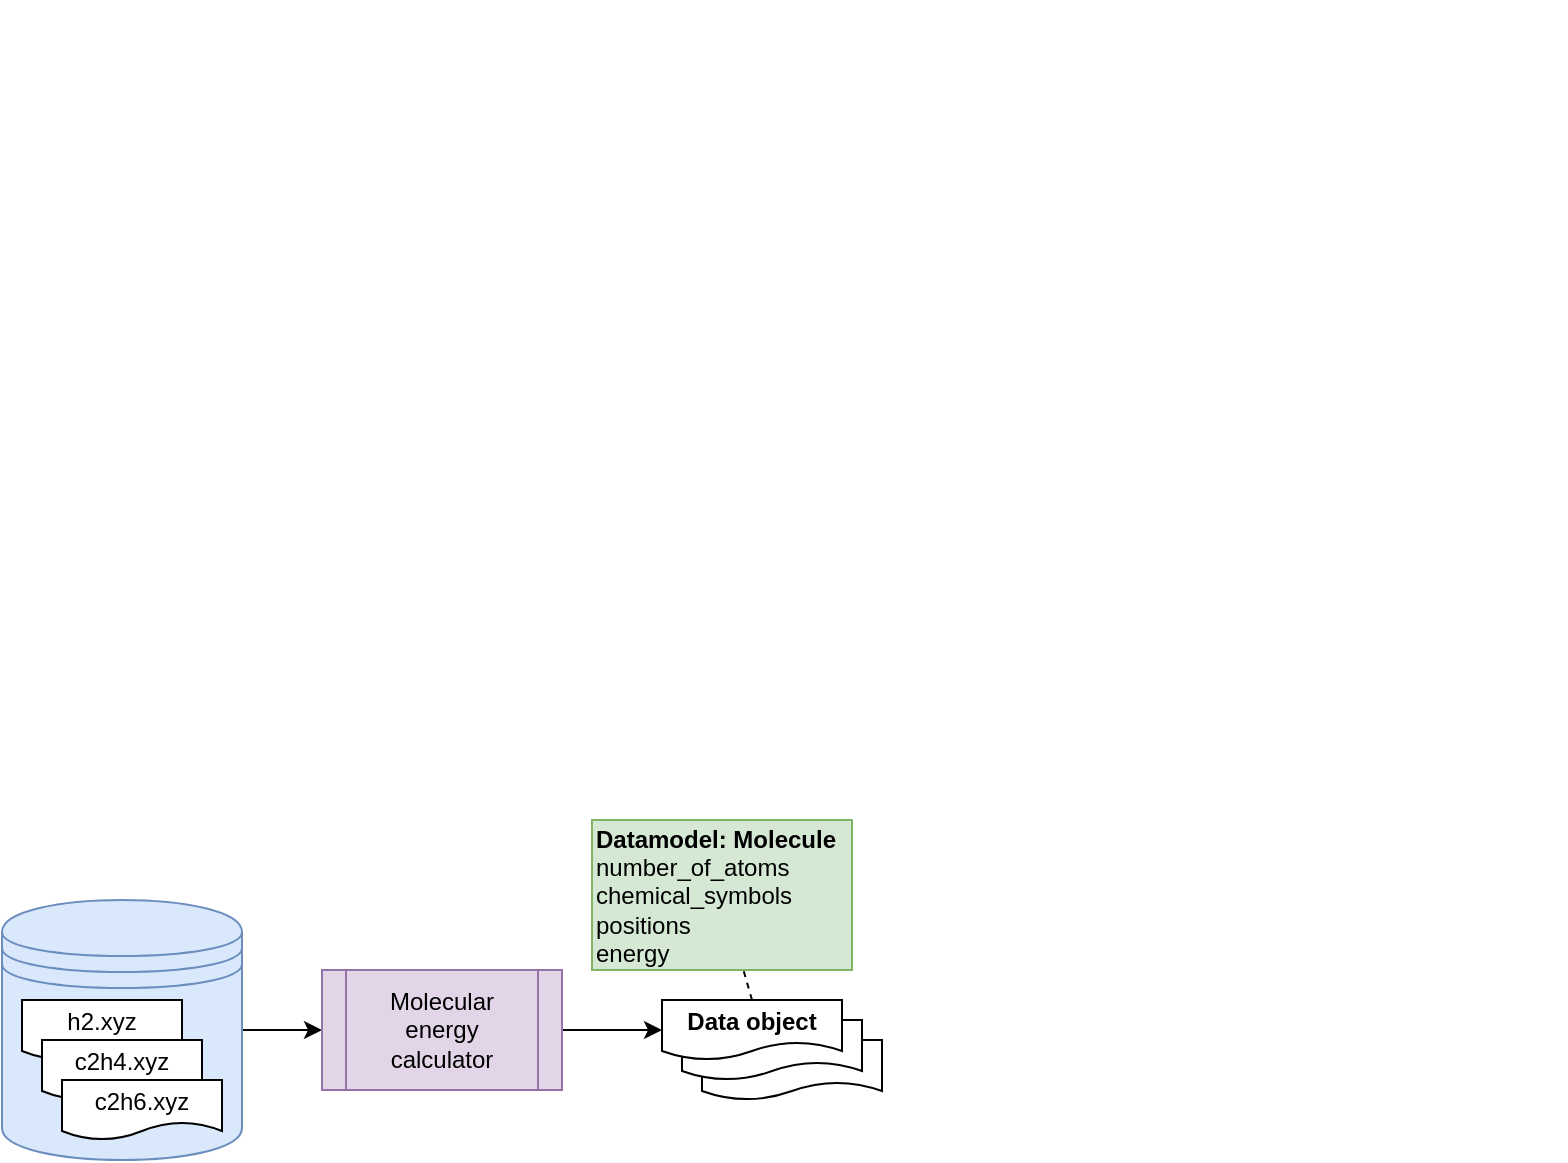 <mxfile version="15.4.0" type="device" pages="7"><diagram id="mUDvIWAjRRROHr3WIJPz" name="Page-1"><mxGraphModel dx="674" dy="1691" grid="1" gridSize="10" guides="1" tooltips="1" connect="1" arrows="1" fold="1" page="1" pageScale="1" pageWidth="827" pageHeight="1169" math="0" shadow="0"><root><mxCell id="0"/><mxCell id="1" parent="0"/><mxCell id="SICXoyykwlCavREzjVPe-113" value="" style="shape=document;whiteSpace=wrap;html=1;boundedLbl=1;align=center;" parent="1" vertex="1"><mxGeometry x="575" y="320" width="90" height="30" as="geometry"/></mxCell><mxCell id="SICXoyykwlCavREzjVPe-112" value="" style="shape=document;whiteSpace=wrap;html=1;boundedLbl=1;align=center;" parent="1" vertex="1"><mxGeometry x="565" y="310" width="90" height="30" as="geometry"/></mxCell><mxCell id="6pfhe1ZrEhAPHgNWeMOC-10" value="" style="edgeStyle=orthogonalEdgeStyle;rounded=0;orthogonalLoop=1;jettySize=auto;html=1;" parent="1" source="6pfhe1ZrEhAPHgNWeMOC-2" target="6pfhe1ZrEhAPHgNWeMOC-6" edge="1"><mxGeometry relative="1" as="geometry"/></mxCell><mxCell id="6pfhe1ZrEhAPHgNWeMOC-2" value="" style="shape=datastore;whiteSpace=wrap;html=1;fillColor=#dae8fc;strokeColor=#6c8ebf;" parent="1" vertex="1"><mxGeometry x="225" y="250" width="120" height="130" as="geometry"/></mxCell><mxCell id="6pfhe1ZrEhAPHgNWeMOC-3" value="h2.xyz" style="shape=document;whiteSpace=wrap;html=1;boundedLbl=1;" parent="1" vertex="1"><mxGeometry x="235" y="300" width="80" height="30" as="geometry"/></mxCell><mxCell id="6pfhe1ZrEhAPHgNWeMOC-4" value="c2h4.xyz" style="shape=document;whiteSpace=wrap;html=1;boundedLbl=1;" parent="1" vertex="1"><mxGeometry x="245" y="320" width="80" height="30" as="geometry"/></mxCell><mxCell id="6pfhe1ZrEhAPHgNWeMOC-5" value="c2h6.xyz" style="shape=document;whiteSpace=wrap;html=1;boundedLbl=1;" parent="1" vertex="1"><mxGeometry x="255" y="340" width="80" height="30" as="geometry"/></mxCell><mxCell id="6pfhe1ZrEhAPHgNWeMOC-11" style="edgeStyle=orthogonalEdgeStyle;rounded=0;orthogonalLoop=1;jettySize=auto;html=1;entryX=0;entryY=0.5;entryDx=0;entryDy=0;" parent="1" source="6pfhe1ZrEhAPHgNWeMOC-6" edge="1"><mxGeometry relative="1" as="geometry"><mxPoint x="555" y="315" as="targetPoint"/></mxGeometry></mxCell><mxCell id="6pfhe1ZrEhAPHgNWeMOC-6" value="Molecular&lt;br&gt;energy&lt;br&gt;calculator" style="shape=process;whiteSpace=wrap;html=1;backgroundOutline=1;fillColor=#e1d5e7;strokeColor=#9673a6;" parent="1" vertex="1"><mxGeometry x="385" y="285" width="120" height="60" as="geometry"/></mxCell><mxCell id="SICXoyykwlCavREzjVPe-104" value="&lt;b&gt;Data object&lt;/b&gt;" style="shape=document;whiteSpace=wrap;html=1;boundedLbl=1;align=center;" parent="1" vertex="1"><mxGeometry x="555" y="300" width="90" height="30" as="geometry"/></mxCell><mxCell id="SICXoyykwlCavREzjVPe-114" value="&lt;b&gt;Datamodel: Molecule&lt;/b&gt;&lt;br&gt;number_of_atoms&lt;br&gt;chemical_symbols&lt;br&gt;positions&lt;br&gt;energy" style="whiteSpace=wrap;html=1;rounded=0;align=left;strokeColor=#82b366;fillColor=#d5e8d4;" parent="1" vertex="1"><mxGeometry x="520" y="210" width="130" height="75" as="geometry"/></mxCell><mxCell id="CHUTwIPW0XPMa-g5QAE5-1" value="" style="rounded=0;whiteSpace=wrap;html=1;strokeColor=none;" parent="1" vertex="1"><mxGeometry x="947" y="-200" width="60" height="60" as="geometry"/></mxCell><mxCell id="rEQyGfx8eikduBNMRihz-1" style="edgeStyle=none;rounded=0;orthogonalLoop=1;jettySize=auto;html=1;endArrow=none;endFill=0;strokeWidth=1;dashed=1;exitX=0.5;exitY=0;exitDx=0;exitDy=0;" parent="1" edge="1"><mxGeometry relative="1" as="geometry"><mxPoint x="595.714" y="285" as="targetPoint"/><mxPoint x="600.0" y="300" as="sourcePoint"/></mxGeometry></mxCell></root></mxGraphModel></diagram><diagram id="X1W2XPhpaWEaFEsf5SOK" name="Page-2"><mxGraphModel dx="674" dy="1691" grid="1" gridSize="10" guides="1" tooltips="1" connect="1" arrows="1" fold="1" page="1" pageScale="1" pageWidth="827" pageHeight="1169" math="0" shadow="0"><root><mxCell id="KPE1f4osu507-F5BKeH5-0"/><mxCell id="KPE1f4osu507-F5BKeH5-1" parent="KPE1f4osu507-F5BKeH5-0"/><mxCell id="KPE1f4osu507-F5BKeH5-2" value="" style="endArrow=classic;startArrow=classic;html=1;dashed=1;" parent="KPE1f4osu507-F5BKeH5-1" source="KPE1f4osu507-F5BKeH5-62" target="KPE1f4osu507-F5BKeH5-40" edge="1"><mxGeometry width="50" height="50" relative="1" as="geometry"><mxPoint x="320" y="160" as="sourcePoint"/><mxPoint x="300" y="160" as="targetPoint"/></mxGeometry></mxCell><mxCell id="KPE1f4osu507-F5BKeH5-9" value="" style="shape=document;whiteSpace=wrap;html=1;boundedLbl=1;align=center;" parent="KPE1f4osu507-F5BKeH5-1" vertex="1"><mxGeometry x="575" y="320" width="90" height="30" as="geometry"/></mxCell><mxCell id="KPE1f4osu507-F5BKeH5-10" value="" style="shape=document;whiteSpace=wrap;html=1;boundedLbl=1;align=center;" parent="KPE1f4osu507-F5BKeH5-1" vertex="1"><mxGeometry x="565" y="310" width="90" height="30" as="geometry"/></mxCell><mxCell id="KPE1f4osu507-F5BKeH5-11" value="" style="edgeStyle=orthogonalEdgeStyle;rounded=0;orthogonalLoop=1;jettySize=auto;html=1;" parent="KPE1f4osu507-F5BKeH5-1" source="KPE1f4osu507-F5BKeH5-12" target="KPE1f4osu507-F5BKeH5-17" edge="1"><mxGeometry relative="1" as="geometry"/></mxCell><mxCell id="KPE1f4osu507-F5BKeH5-12" value="" style="shape=datastore;whiteSpace=wrap;html=1;fillColor=#dae8fc;strokeColor=#6c8ebf;" parent="KPE1f4osu507-F5BKeH5-1" vertex="1"><mxGeometry x="225" y="250" width="120" height="130" as="geometry"/></mxCell><mxCell id="KPE1f4osu507-F5BKeH5-13" value="h2.xyz" style="shape=document;whiteSpace=wrap;html=1;boundedLbl=1;" parent="KPE1f4osu507-F5BKeH5-1" vertex="1"><mxGeometry x="235" y="300" width="80" height="30" as="geometry"/></mxCell><mxCell id="KPE1f4osu507-F5BKeH5-14" value="c2h4.xyz" style="shape=document;whiteSpace=wrap;html=1;boundedLbl=1;" parent="KPE1f4osu507-F5BKeH5-1" vertex="1"><mxGeometry x="245" y="320" width="80" height="30" as="geometry"/></mxCell><mxCell id="KPE1f4osu507-F5BKeH5-15" value="c2h6.xyz" style="shape=document;whiteSpace=wrap;html=1;boundedLbl=1;" parent="KPE1f4osu507-F5BKeH5-1" vertex="1"><mxGeometry x="255" y="340" width="80" height="30" as="geometry"/></mxCell><mxCell id="KPE1f4osu507-F5BKeH5-16" style="edgeStyle=orthogonalEdgeStyle;rounded=0;orthogonalLoop=1;jettySize=auto;html=1;entryX=0;entryY=0.5;entryDx=0;entryDy=0;" parent="KPE1f4osu507-F5BKeH5-1" source="KPE1f4osu507-F5BKeH5-17" edge="1"><mxGeometry relative="1" as="geometry"><mxPoint x="555" y="315" as="targetPoint"/></mxGeometry></mxCell><mxCell id="KPE1f4osu507-F5BKeH5-17" value="Molecular&lt;br&gt;energy&lt;br&gt;calculator" style="shape=process;whiteSpace=wrap;html=1;backgroundOutline=1;fillColor=#e1d5e7;strokeColor=#9673a6;" parent="KPE1f4osu507-F5BKeH5-1" vertex="1"><mxGeometry x="385" y="285" width="120" height="60" as="geometry"/></mxCell><mxCell id="KPE1f4osu507-F5BKeH5-21" value="emmo:Process" style="ellipse;whiteSpace=wrap;html=1;fillColor=#fff2cc;strokeColor=#d6b656;" parent="KPE1f4osu507-F5BKeH5-1" vertex="1"><mxGeometry x="550" y="-130" width="100" height="40" as="geometry"/></mxCell><mxCell id="KPE1f4osu507-F5BKeH5-22" style="rounded=0;orthogonalLoop=1;jettySize=auto;html=1;endArrow=block;endFill=0;strokeWidth=2;" parent="KPE1f4osu507-F5BKeH5-1" source="KPE1f4osu507-F5BKeH5-23" target="KPE1f4osu507-F5BKeH5-27" edge="1"><mxGeometry relative="1" as="geometry"/></mxCell><mxCell id="KPE1f4osu507-F5BKeH5-23" value="BindingEnergy" style="ellipse;whiteSpace=wrap;html=1;fillColor=#fff2cc;strokeColor=#d6b656;" parent="KPE1f4osu507-F5BKeH5-1" vertex="1"><mxGeometry x="240" y="-30" width="120" height="40" as="geometry"/></mxCell><mxCell id="KPE1f4osu507-F5BKeH5-24" style="edgeStyle=none;rounded=0;orthogonalLoop=1;jettySize=auto;html=1;endArrow=block;endFill=0;strokeWidth=2;" parent="KPE1f4osu507-F5BKeH5-1" source="KPE1f4osu507-F5BKeH5-26" target="KPE1f4osu507-F5BKeH5-21" edge="1"><mxGeometry relative="1" as="geometry"><mxPoint x="640" y="-90" as="targetPoint"/></mxGeometry></mxCell><mxCell id="KPE1f4osu507-F5BKeH5-26" value="ChemicalReaction" style="ellipse;whiteSpace=wrap;html=1;fillColor=#fff2cc;strokeColor=#d6b656;" parent="KPE1f4osu507-F5BKeH5-1" vertex="1"><mxGeometry x="550" y="-30" width="120" height="40" as="geometry"/></mxCell><mxCell id="KPE1f4osu507-F5BKeH5-27" value="emmo:PhysicalQuantity" style="ellipse;whiteSpace=wrap;html=1;fillColor=#fff2cc;strokeColor=#d6b656;" parent="KPE1f4osu507-F5BKeH5-1" vertex="1"><mxGeometry x="290" y="-130" width="146" height="40" as="geometry"/></mxCell><mxCell id="KPE1f4osu507-F5BKeH5-28" style="edgeStyle=none;rounded=0;orthogonalLoop=1;jettySize=auto;html=1;endArrow=block;endFill=0;strokeWidth=2;" parent="KPE1f4osu507-F5BKeH5-1" source="KPE1f4osu507-F5BKeH5-29" target="KPE1f4osu507-F5BKeH5-33" edge="1"><mxGeometry relative="1" as="geometry"/></mxCell><mxCell id="KPE1f4osu507-F5BKeH5-29" value="Reactant" style="ellipse;whiteSpace=wrap;html=1;fillColor=#fff2cc;strokeColor=#d6b656;" parent="KPE1f4osu507-F5BKeH5-1" vertex="1"><mxGeometry x="782.5" y="-30" width="80" height="40" as="geometry"/></mxCell><mxCell id="KPE1f4osu507-F5BKeH5-30" style="edgeStyle=none;rounded=0;orthogonalLoop=1;jettySize=auto;html=1;endArrow=block;endFill=0;strokeWidth=2;" parent="KPE1f4osu507-F5BKeH5-1" source="KPE1f4osu507-F5BKeH5-31" target="KPE1f4osu507-F5BKeH5-33" edge="1"><mxGeometry relative="1" as="geometry"/></mxCell><mxCell id="KPE1f4osu507-F5BKeH5-31" value="Product" style="ellipse;whiteSpace=wrap;html=1;fillColor=#fff2cc;strokeColor=#d6b656;" parent="KPE1f4osu507-F5BKeH5-1" vertex="1"><mxGeometry x="882.5" y="-30" width="85" height="40" as="geometry"/></mxCell><mxCell id="KPE1f4osu507-F5BKeH5-32" style="edgeStyle=none;rounded=0;orthogonalLoop=1;jettySize=auto;html=1;endArrow=block;endFill=0;strokeWidth=2;" parent="KPE1f4osu507-F5BKeH5-1" source="KPE1f4osu507-F5BKeH5-33" target="KPE1f4osu507-F5BKeH5-34" edge="1"><mxGeometry relative="1" as="geometry"/></mxCell><mxCell id="KPE1f4osu507-F5BKeH5-33" value="ChemicalSubstance" style="ellipse;whiteSpace=wrap;html=1;fillColor=#fff2cc;strokeColor=#d6b656;" parent="KPE1f4osu507-F5BKeH5-1" vertex="1"><mxGeometry x="827" y="-130" width="120" height="40" as="geometry"/></mxCell><mxCell id="KPE1f4osu507-F5BKeH5-34" value="emmo:Matter" style="ellipse;whiteSpace=wrap;html=1;fillColor=#fff2cc;strokeColor=#d6b656;" parent="KPE1f4osu507-F5BKeH5-1" vertex="1"><mxGeometry x="790" y="-190" width="107" height="40" as="geometry"/></mxCell><mxCell id="KPE1f4osu507-F5BKeH5-38" value="hasProperty exactly 1" style="edgeStyle=orthogonalEdgeStyle;rounded=0;orthogonalLoop=1;jettySize=auto;html=1;entryX=1;entryY=0;entryDx=0;entryDy=0;endArrow=classicThin;endFill=1;strokeWidth=2;curved=1;strokeColor=#3333FF;" parent="KPE1f4osu507-F5BKeH5-1" source="KPE1f4osu507-F5BKeH5-40" target="KPE1f4osu507-F5BKeH5-23" edge="1"><mxGeometry relative="1" as="geometry"/></mxCell><mxCell id="KPE1f4osu507-F5BKeH5-39" value="isModelOf exactly 1" style="edgeStyle=orthogonalEdgeStyle;curved=1;rounded=0;orthogonalLoop=1;jettySize=auto;html=1;endArrow=classicThin;endFill=1;strokeColor=#3333FF;strokeWidth=2;entryX=0;entryY=0.5;entryDx=0;entryDy=0;" parent="KPE1f4osu507-F5BKeH5-1" source="KPE1f4osu507-F5BKeH5-40" target="KPE1f4osu507-F5BKeH5-33" edge="1"><mxGeometry relative="1" as="geometry"/></mxCell><mxCell id="KPE1f4osu507-F5BKeH5-40" value="MoleculeModel" style="ellipse;whiteSpace=wrap;html=1;fillColor=#fff2cc;strokeColor=#d6b656;" parent="KPE1f4osu507-F5BKeH5-1" vertex="1"><mxGeometry x="650" y="-80" width="100" height="40" as="geometry"/></mxCell><mxCell id="KPE1f4osu507-F5BKeH5-41" style="edgeStyle=none;rounded=0;orthogonalLoop=1;jettySize=auto;html=1;endArrow=block;endFill=0;strokeWidth=2;entryX=0.5;entryY=1;entryDx=0;entryDy=0;" parent="KPE1f4osu507-F5BKeH5-1" source="KPE1f4osu507-F5BKeH5-40" target="KPE1f4osu507-F5BKeH5-60" edge="1"><mxGeometry relative="1" as="geometry"><mxPoint x="873.479" y="-19.924" as="sourcePoint"/><mxPoint x="886.37" y="-90.037" as="targetPoint"/></mxGeometry></mxCell><mxCell id="KPE1f4osu507-F5BKeH5-48" style="edgeStyle=none;rounded=0;orthogonalLoop=1;jettySize=auto;html=1;endArrow=block;endFill=0;strokeColor=#000000;strokeWidth=2;" parent="KPE1f4osu507-F5BKeH5-1" source="KPE1f4osu507-F5BKeH5-49" target="KPE1f4osu507-F5BKeH5-27" edge="1"><mxGeometry relative="1" as="geometry"/></mxCell><mxCell id="KPE1f4osu507-F5BKeH5-49" value="ReactionEnergy" style="ellipse;whiteSpace=wrap;html=1;fillColor=#fff2cc;strokeColor=#d6b656;" parent="KPE1f4osu507-F5BKeH5-1" vertex="1"><mxGeometry x="390" y="-30" width="120" height="40" as="geometry"/></mxCell><mxCell id="KPE1f4osu507-F5BKeH5-53" style="edgeStyle=none;rounded=0;orthogonalLoop=1;jettySize=auto;html=1;endArrow=none;endFill=0;strokeWidth=1;dashed=1;exitX=0.5;exitY=0;exitDx=0;exitDy=0;" parent="KPE1f4osu507-F5BKeH5-1" source="KPE1f4osu507-F5BKeH5-61" target="KPE1f4osu507-F5BKeH5-62" edge="1"><mxGeometry relative="1" as="geometry"><mxPoint x="595" y="275" as="targetPoint"/><mxPoint x="610" y="420" as="sourcePoint"/></mxGeometry></mxCell><mxCell id="KPE1f4osu507-F5BKeH5-60" value="emmo:Model" style="ellipse;whiteSpace=wrap;html=1;fillColor=#fff2cc;strokeColor=#d6b656;" parent="KPE1f4osu507-F5BKeH5-1" vertex="1"><mxGeometry x="663" y="-190" width="107" height="40" as="geometry"/></mxCell><mxCell id="KPE1f4osu507-F5BKeH5-61" value="&lt;b&gt;Data object&lt;/b&gt;" style="shape=document;whiteSpace=wrap;html=1;boundedLbl=1;align=center;" parent="KPE1f4osu507-F5BKeH5-1" vertex="1"><mxGeometry x="555" y="300" width="90" height="30" as="geometry"/></mxCell><mxCell id="KPE1f4osu507-F5BKeH5-62" value="&lt;b&gt;Datamodel: Molecule&lt;/b&gt;&lt;br&gt;number_of_atoms&lt;br&gt;chemical_symbols&lt;br&gt;positions&lt;br&gt;energy" style="whiteSpace=wrap;html=1;rounded=0;align=left;strokeColor=#82b366;fillColor=#d5e8d4;" parent="KPE1f4osu507-F5BKeH5-1" vertex="1"><mxGeometry x="520" y="210" width="130" height="75" as="geometry"/></mxCell><mxCell id="KPE1f4osu507-F5BKeH5-65" value="" style="endArrow=classic;startArrow=classic;html=1;dashed=1;" parent="KPE1f4osu507-F5BKeH5-1" target="KPE1f4osu507-F5BKeH5-23" edge="1"><mxGeometry width="50" height="50" relative="1" as="geometry"><mxPoint x="520" y="280" as="sourcePoint"/><mxPoint x="702.648" y="-30.217" as="targetPoint"/></mxGeometry></mxCell><mxCell id="KPE1f4osu507-F5BKeH5-66" value="" style="rounded=0;orthogonalLoop=1;jettySize=auto;html=1;entryX=1;entryY=0.5;entryDx=0;entryDy=0;endArrow=classicThin;endFill=1;strokeWidth=2;strokeColor=#3333FF;exitX=0;exitY=0.5;exitDx=0;exitDy=0;" parent="KPE1f4osu507-F5BKeH5-1" source="KPE1f4osu507-F5BKeH5-26" target="KPE1f4osu507-F5BKeH5-49" edge="1"><mxGeometry relative="1" as="geometry"><mxPoint x="660.0" y="-49.941" as="sourcePoint"/><mxPoint x="352.426" y="-14.142" as="targetPoint"/></mxGeometry></mxCell><mxCell id="K6LM1NjSXZre19VX4cfm-0" value="" style="rounded=0;whiteSpace=wrap;html=1;strokeColor=none;" parent="KPE1f4osu507-F5BKeH5-1" vertex="1"><mxGeometry x="947" y="-200" width="60" height="60" as="geometry"/></mxCell></root></mxGraphModel></diagram><diagram id="9nVn2dGUw3jpRUpDPUP9" name="Page-3"><mxGraphModel dx="674" dy="1691" grid="1" gridSize="10" guides="1" tooltips="1" connect="1" arrows="1" fold="1" page="1" pageScale="1" pageWidth="827" pageHeight="1169" math="0" shadow="0"><root><mxCell id="PhfnVmtnL9vSz-AkRxEr-0"/><mxCell id="PhfnVmtnL9vSz-AkRxEr-1" parent="PhfnVmtnL9vSz-AkRxEr-0"/><mxCell id="PhfnVmtnL9vSz-AkRxEr-2" value="" style="endArrow=classic;startArrow=classic;html=1;dashed=1;" parent="PhfnVmtnL9vSz-AkRxEr-1" source="PhfnVmtnL9vSz-AkRxEr-62" target="PhfnVmtnL9vSz-AkRxEr-40" edge="1"><mxGeometry width="50" height="50" relative="1" as="geometry"><mxPoint x="320" y="160" as="sourcePoint"/><mxPoint x="300" y="160" as="targetPoint"/></mxGeometry></mxCell><mxCell id="PhfnVmtnL9vSz-AkRxEr-3" value="" style="endArrow=classic;startArrow=classic;html=1;dashed=1;" parent="PhfnVmtnL9vSz-AkRxEr-1" source="PhfnVmtnL9vSz-AkRxEr-63" target="PhfnVmtnL9vSz-AkRxEr-26" edge="1"><mxGeometry width="50" height="50" relative="1" as="geometry"><mxPoint x="880" y="240" as="sourcePoint"/><mxPoint x="310" y="20" as="targetPoint"/></mxGeometry></mxCell><mxCell id="PhfnVmtnL9vSz-AkRxEr-4" value="" style="endArrow=classic;startArrow=classic;html=1;dashed=1;exitX=0;exitY=0.5;exitDx=0;exitDy=0;" parent="PhfnVmtnL9vSz-AkRxEr-1" source="PhfnVmtnL9vSz-AkRxEr-63" target="PhfnVmtnL9vSz-AkRxEr-49" edge="1"><mxGeometry width="50" height="50" relative="1" as="geometry"><mxPoint x="902.853" y="220" as="sourcePoint"/><mxPoint x="643.603" y="18.387" as="targetPoint"/></mxGeometry></mxCell><mxCell id="PhfnVmtnL9vSz-AkRxEr-9" value="" style="shape=document;whiteSpace=wrap;html=1;boundedLbl=1;align=center;" parent="PhfnVmtnL9vSz-AkRxEr-1" vertex="1"><mxGeometry x="575" y="320" width="90" height="30" as="geometry"/></mxCell><mxCell id="PhfnVmtnL9vSz-AkRxEr-10" value="" style="shape=document;whiteSpace=wrap;html=1;boundedLbl=1;align=center;" parent="PhfnVmtnL9vSz-AkRxEr-1" vertex="1"><mxGeometry x="565" y="310" width="90" height="30" as="geometry"/></mxCell><mxCell id="PhfnVmtnL9vSz-AkRxEr-11" value="" style="edgeStyle=orthogonalEdgeStyle;rounded=0;orthogonalLoop=1;jettySize=auto;html=1;" parent="PhfnVmtnL9vSz-AkRxEr-1" source="PhfnVmtnL9vSz-AkRxEr-12" target="PhfnVmtnL9vSz-AkRxEr-17" edge="1"><mxGeometry relative="1" as="geometry"/></mxCell><mxCell id="PhfnVmtnL9vSz-AkRxEr-12" value="" style="shape=datastore;whiteSpace=wrap;html=1;fillColor=#dae8fc;strokeColor=#6c8ebf;" parent="PhfnVmtnL9vSz-AkRxEr-1" vertex="1"><mxGeometry x="225" y="250" width="120" height="130" as="geometry"/></mxCell><mxCell id="PhfnVmtnL9vSz-AkRxEr-13" value="h2.xyz" style="shape=document;whiteSpace=wrap;html=1;boundedLbl=1;" parent="PhfnVmtnL9vSz-AkRxEr-1" vertex="1"><mxGeometry x="235" y="300" width="80" height="30" as="geometry"/></mxCell><mxCell id="PhfnVmtnL9vSz-AkRxEr-14" value="c2h4.xyz" style="shape=document;whiteSpace=wrap;html=1;boundedLbl=1;" parent="PhfnVmtnL9vSz-AkRxEr-1" vertex="1"><mxGeometry x="245" y="320" width="80" height="30" as="geometry"/></mxCell><mxCell id="PhfnVmtnL9vSz-AkRxEr-15" value="c2h6.xyz" style="shape=document;whiteSpace=wrap;html=1;boundedLbl=1;" parent="PhfnVmtnL9vSz-AkRxEr-1" vertex="1"><mxGeometry x="255" y="340" width="80" height="30" as="geometry"/></mxCell><mxCell id="PhfnVmtnL9vSz-AkRxEr-16" style="edgeStyle=orthogonalEdgeStyle;rounded=0;orthogonalLoop=1;jettySize=auto;html=1;entryX=0;entryY=0.5;entryDx=0;entryDy=0;" parent="PhfnVmtnL9vSz-AkRxEr-1" source="PhfnVmtnL9vSz-AkRxEr-17" edge="1"><mxGeometry relative="1" as="geometry"><mxPoint x="555" y="315" as="targetPoint"/></mxGeometry></mxCell><mxCell id="PhfnVmtnL9vSz-AkRxEr-17" value="Molecular&lt;br&gt;energy&lt;br&gt;calculator" style="shape=process;whiteSpace=wrap;html=1;backgroundOutline=1;fillColor=#e1d5e7;strokeColor=#9673a6;" parent="PhfnVmtnL9vSz-AkRxEr-1" vertex="1"><mxGeometry x="385" y="285" width="120" height="60" as="geometry"/></mxCell><mxCell id="PhfnVmtnL9vSz-AkRxEr-21" value="emmo:Process" style="ellipse;whiteSpace=wrap;html=1;fillColor=#fff2cc;strokeColor=#d6b656;" parent="PhfnVmtnL9vSz-AkRxEr-1" vertex="1"><mxGeometry x="550" y="-130" width="100" height="40" as="geometry"/></mxCell><mxCell id="PhfnVmtnL9vSz-AkRxEr-22" style="rounded=0;orthogonalLoop=1;jettySize=auto;html=1;endArrow=block;endFill=0;strokeWidth=2;" parent="PhfnVmtnL9vSz-AkRxEr-1" source="PhfnVmtnL9vSz-AkRxEr-23" target="PhfnVmtnL9vSz-AkRxEr-27" edge="1"><mxGeometry relative="1" as="geometry"/></mxCell><mxCell id="PhfnVmtnL9vSz-AkRxEr-23" value="BindingEnergy" style="ellipse;whiteSpace=wrap;html=1;fillColor=#fff2cc;strokeColor=#d6b656;" parent="PhfnVmtnL9vSz-AkRxEr-1" vertex="1"><mxGeometry x="240" y="-30" width="120" height="40" as="geometry"/></mxCell><mxCell id="PhfnVmtnL9vSz-AkRxEr-24" style="edgeStyle=none;rounded=0;orthogonalLoop=1;jettySize=auto;html=1;endArrow=block;endFill=0;strokeWidth=2;" parent="PhfnVmtnL9vSz-AkRxEr-1" source="PhfnVmtnL9vSz-AkRxEr-26" target="PhfnVmtnL9vSz-AkRxEr-21" edge="1"><mxGeometry relative="1" as="geometry"><mxPoint x="640" y="-90" as="targetPoint"/></mxGeometry></mxCell><mxCell id="PhfnVmtnL9vSz-AkRxEr-26" value="ChemicalReaction" style="ellipse;whiteSpace=wrap;html=1;fillColor=#fff2cc;strokeColor=#d6b656;" parent="PhfnVmtnL9vSz-AkRxEr-1" vertex="1"><mxGeometry x="550" y="-30" width="120" height="40" as="geometry"/></mxCell><mxCell id="PhfnVmtnL9vSz-AkRxEr-27" value="emmo:PhysicalQuantity" style="ellipse;whiteSpace=wrap;html=1;fillColor=#fff2cc;strokeColor=#d6b656;" parent="PhfnVmtnL9vSz-AkRxEr-1" vertex="1"><mxGeometry x="290" y="-130" width="146" height="40" as="geometry"/></mxCell><mxCell id="PhfnVmtnL9vSz-AkRxEr-28" style="edgeStyle=none;rounded=0;orthogonalLoop=1;jettySize=auto;html=1;endArrow=block;endFill=0;strokeWidth=2;" parent="PhfnVmtnL9vSz-AkRxEr-1" source="PhfnVmtnL9vSz-AkRxEr-29" target="PhfnVmtnL9vSz-AkRxEr-33" edge="1"><mxGeometry relative="1" as="geometry"/></mxCell><mxCell id="PhfnVmtnL9vSz-AkRxEr-29" value="Reactant" style="ellipse;whiteSpace=wrap;html=1;fillColor=#fff2cc;strokeColor=#d6b656;" parent="PhfnVmtnL9vSz-AkRxEr-1" vertex="1"><mxGeometry x="782.5" y="-30" width="80" height="40" as="geometry"/></mxCell><mxCell id="PhfnVmtnL9vSz-AkRxEr-30" style="edgeStyle=none;rounded=0;orthogonalLoop=1;jettySize=auto;html=1;endArrow=block;endFill=0;strokeWidth=2;" parent="PhfnVmtnL9vSz-AkRxEr-1" source="PhfnVmtnL9vSz-AkRxEr-31" target="PhfnVmtnL9vSz-AkRxEr-33" edge="1"><mxGeometry relative="1" as="geometry"/></mxCell><mxCell id="PhfnVmtnL9vSz-AkRxEr-31" value="Product" style="ellipse;whiteSpace=wrap;html=1;fillColor=#fff2cc;strokeColor=#d6b656;" parent="PhfnVmtnL9vSz-AkRxEr-1" vertex="1"><mxGeometry x="882.5" y="-30" width="85" height="40" as="geometry"/></mxCell><mxCell id="PhfnVmtnL9vSz-AkRxEr-32" style="edgeStyle=none;rounded=0;orthogonalLoop=1;jettySize=auto;html=1;endArrow=block;endFill=0;strokeWidth=2;" parent="PhfnVmtnL9vSz-AkRxEr-1" source="PhfnVmtnL9vSz-AkRxEr-33" target="PhfnVmtnL9vSz-AkRxEr-34" edge="1"><mxGeometry relative="1" as="geometry"/></mxCell><mxCell id="PhfnVmtnL9vSz-AkRxEr-33" value="ChemicalSubstance" style="ellipse;whiteSpace=wrap;html=1;fillColor=#fff2cc;strokeColor=#d6b656;" parent="PhfnVmtnL9vSz-AkRxEr-1" vertex="1"><mxGeometry x="827" y="-130" width="120" height="40" as="geometry"/></mxCell><mxCell id="PhfnVmtnL9vSz-AkRxEr-34" value="emmo:Matter" style="ellipse;whiteSpace=wrap;html=1;fillColor=#fff2cc;strokeColor=#d6b656;" parent="PhfnVmtnL9vSz-AkRxEr-1" vertex="1"><mxGeometry x="790" y="-190" width="107" height="40" as="geometry"/></mxCell><mxCell id="PhfnVmtnL9vSz-AkRxEr-38" value="hasProperty exactly 1" style="edgeStyle=orthogonalEdgeStyle;rounded=0;orthogonalLoop=1;jettySize=auto;html=1;entryX=1;entryY=0;entryDx=0;entryDy=0;endArrow=classicThin;endFill=1;strokeWidth=2;curved=1;strokeColor=#3333FF;" parent="PhfnVmtnL9vSz-AkRxEr-1" source="PhfnVmtnL9vSz-AkRxEr-40" target="PhfnVmtnL9vSz-AkRxEr-23" edge="1"><mxGeometry relative="1" as="geometry"/></mxCell><mxCell id="PhfnVmtnL9vSz-AkRxEr-39" value="isModelOf exactly 1" style="edgeStyle=orthogonalEdgeStyle;curved=1;rounded=0;orthogonalLoop=1;jettySize=auto;html=1;endArrow=classicThin;endFill=1;strokeColor=#3333FF;strokeWidth=2;entryX=0;entryY=0.5;entryDx=0;entryDy=0;" parent="PhfnVmtnL9vSz-AkRxEr-1" source="PhfnVmtnL9vSz-AkRxEr-40" target="PhfnVmtnL9vSz-AkRxEr-33" edge="1"><mxGeometry relative="1" as="geometry"/></mxCell><mxCell id="PhfnVmtnL9vSz-AkRxEr-40" value="MoleculeModel" style="ellipse;whiteSpace=wrap;html=1;fillColor=#fff2cc;strokeColor=#d6b656;" parent="PhfnVmtnL9vSz-AkRxEr-1" vertex="1"><mxGeometry x="650" y="-80" width="100" height="40" as="geometry"/></mxCell><mxCell id="PhfnVmtnL9vSz-AkRxEr-41" style="edgeStyle=none;rounded=0;orthogonalLoop=1;jettySize=auto;html=1;endArrow=block;endFill=0;strokeWidth=2;entryX=0.5;entryY=1;entryDx=0;entryDy=0;" parent="PhfnVmtnL9vSz-AkRxEr-1" source="PhfnVmtnL9vSz-AkRxEr-40" target="PhfnVmtnL9vSz-AkRxEr-60" edge="1"><mxGeometry relative="1" as="geometry"><mxPoint x="873.479" y="-19.924" as="sourcePoint"/><mxPoint x="886.37" y="-90.037" as="targetPoint"/></mxGeometry></mxCell><mxCell id="PhfnVmtnL9vSz-AkRxEr-48" style="edgeStyle=none;rounded=0;orthogonalLoop=1;jettySize=auto;html=1;endArrow=block;endFill=0;strokeColor=#000000;strokeWidth=2;" parent="PhfnVmtnL9vSz-AkRxEr-1" source="PhfnVmtnL9vSz-AkRxEr-49" target="PhfnVmtnL9vSz-AkRxEr-27" edge="1"><mxGeometry relative="1" as="geometry"/></mxCell><mxCell id="PhfnVmtnL9vSz-AkRxEr-49" value="ReactionEnergy" style="ellipse;whiteSpace=wrap;html=1;fillColor=#fff2cc;strokeColor=#d6b656;" parent="PhfnVmtnL9vSz-AkRxEr-1" vertex="1"><mxGeometry x="390" y="-30" width="120" height="40" as="geometry"/></mxCell><mxCell id="PhfnVmtnL9vSz-AkRxEr-53" style="edgeStyle=none;rounded=0;orthogonalLoop=1;jettySize=auto;html=1;endArrow=none;endFill=0;strokeWidth=1;dashed=1;exitX=0.5;exitY=0;exitDx=0;exitDy=0;" parent="PhfnVmtnL9vSz-AkRxEr-1" source="PhfnVmtnL9vSz-AkRxEr-61" target="PhfnVmtnL9vSz-AkRxEr-62" edge="1"><mxGeometry relative="1" as="geometry"><mxPoint x="595" y="275" as="targetPoint"/><mxPoint x="610" y="420" as="sourcePoint"/></mxGeometry></mxCell><mxCell id="PhfnVmtnL9vSz-AkRxEr-60" value="emmo:Model" style="ellipse;whiteSpace=wrap;html=1;fillColor=#fff2cc;strokeColor=#d6b656;" parent="PhfnVmtnL9vSz-AkRxEr-1" vertex="1"><mxGeometry x="663" y="-190" width="107" height="40" as="geometry"/></mxCell><mxCell id="PhfnVmtnL9vSz-AkRxEr-61" value="&lt;b&gt;Data object&lt;/b&gt;" style="shape=document;whiteSpace=wrap;html=1;boundedLbl=1;align=center;" parent="PhfnVmtnL9vSz-AkRxEr-1" vertex="1"><mxGeometry x="555" y="300" width="90" height="30" as="geometry"/></mxCell><mxCell id="PhfnVmtnL9vSz-AkRxEr-62" value="&lt;b&gt;Datamodel: Molecule&lt;/b&gt;&lt;br&gt;number_of_atoms&lt;br&gt;chemical_symbols&lt;br&gt;positions&lt;br&gt;energy" style="whiteSpace=wrap;html=1;rounded=0;align=left;strokeColor=#82b366;fillColor=#d5e8d4;" parent="PhfnVmtnL9vSz-AkRxEr-1" vertex="1"><mxGeometry x="520" y="210" width="130" height="75" as="geometry"/></mxCell><mxCell id="PhfnVmtnL9vSz-AkRxEr-63" value="&lt;b&gt;Datamodel: Reaction&lt;/b&gt;&lt;br&gt;reaction_energy&lt;br&gt;..." style="whiteSpace=wrap;html=1;rounded=0;align=left;strokeColor=#82b366;fillColor=#d5e8d4;" parent="PhfnVmtnL9vSz-AkRxEr-1" vertex="1"><mxGeometry x="862.5" y="210" width="125" height="50" as="geometry"/></mxCell><mxCell id="PhfnVmtnL9vSz-AkRxEr-65" value="" style="endArrow=classic;startArrow=classic;html=1;dashed=1;" parent="PhfnVmtnL9vSz-AkRxEr-1" target="PhfnVmtnL9vSz-AkRxEr-23" edge="1"><mxGeometry width="50" height="50" relative="1" as="geometry"><mxPoint x="520" y="280" as="sourcePoint"/><mxPoint x="702.648" y="-30.217" as="targetPoint"/></mxGeometry></mxCell><mxCell id="PhfnVmtnL9vSz-AkRxEr-66" value="" style="rounded=0;orthogonalLoop=1;jettySize=auto;html=1;entryX=1;entryY=0.5;entryDx=0;entryDy=0;endArrow=classicThin;endFill=1;strokeWidth=2;strokeColor=#3333FF;exitX=0;exitY=0.5;exitDx=0;exitDy=0;" parent="PhfnVmtnL9vSz-AkRxEr-1" source="PhfnVmtnL9vSz-AkRxEr-26" target="PhfnVmtnL9vSz-AkRxEr-49" edge="1"><mxGeometry relative="1" as="geometry"><mxPoint x="660.0" y="-49.941" as="sourcePoint"/><mxPoint x="352.426" y="-14.142" as="targetPoint"/></mxGeometry></mxCell><mxCell id="ip58OCtXOBaf62Z0AmpO-1" value="" style="rounded=0;whiteSpace=wrap;html=1;strokeColor=none;" parent="PhfnVmtnL9vSz-AkRxEr-1" vertex="1"><mxGeometry x="947" y="-200" width="60" height="60" as="geometry"/></mxCell></root></mxGraphModel></diagram><diagram id="uTgKte7SSo6MKFHPbtGq" name="Page-4"><mxGraphModel dx="1422" dy="2035" grid="1" gridSize="10" guides="1" tooltips="1" connect="1" arrows="1" fold="1" page="1" pageScale="1" pageWidth="827" pageHeight="1169" math="0" shadow="0"><root><mxCell id="9MTcLaLqjoIEcqOG1wvj-0"/><mxCell id="9MTcLaLqjoIEcqOG1wvj-1" parent="9MTcLaLqjoIEcqOG1wvj-0"/><mxCell id="OF_y1TKzcRP8yUNRRijT-0" value="" style="endArrow=classic;startArrow=classic;html=1;dashed=1;" parent="9MTcLaLqjoIEcqOG1wvj-1" source="OF_y1TKzcRP8yUNRRijT-60" target="OF_y1TKzcRP8yUNRRijT-38" edge="1"><mxGeometry width="50" height="50" relative="1" as="geometry"><mxPoint x="320" y="160" as="sourcePoint"/><mxPoint x="300" y="160" as="targetPoint"/></mxGeometry></mxCell><mxCell id="OF_y1TKzcRP8yUNRRijT-1" value="" style="endArrow=classic;startArrow=classic;html=1;dashed=1;" parent="9MTcLaLqjoIEcqOG1wvj-1" source="OF_y1TKzcRP8yUNRRijT-61" target="OF_y1TKzcRP8yUNRRijT-24" edge="1"><mxGeometry width="50" height="50" relative="1" as="geometry"><mxPoint x="880" y="240" as="sourcePoint"/><mxPoint x="310" y="20" as="targetPoint"/></mxGeometry></mxCell><mxCell id="OF_y1TKzcRP8yUNRRijT-2" value="" style="endArrow=classic;startArrow=classic;html=1;dashed=1;exitX=0;exitY=0.5;exitDx=0;exitDy=0;" parent="9MTcLaLqjoIEcqOG1wvj-1" source="OF_y1TKzcRP8yUNRRijT-61" target="OF_y1TKzcRP8yUNRRijT-47" edge="1"><mxGeometry width="50" height="50" relative="1" as="geometry"><mxPoint x="902.853" y="220" as="sourcePoint"/><mxPoint x="643.603" y="18.387" as="targetPoint"/></mxGeometry></mxCell><mxCell id="OF_y1TKzcRP8yUNRRijT-3" value="" style="rounded=1;whiteSpace=wrap;html=1;fillColor=#f5f5f5;strokeColor=#666666;fontColor=#333333;" parent="9MTcLaLqjoIEcqOG1wvj-1" vertex="1"><mxGeometry x="470" y="50" width="510" height="110" as="geometry"/></mxCell><mxCell id="OF_y1TKzcRP8yUNRRijT-7" value="" style="shape=document;whiteSpace=wrap;html=1;boundedLbl=1;align=center;" parent="9MTcLaLqjoIEcqOG1wvj-1" vertex="1"><mxGeometry x="575" y="320" width="90" height="30" as="geometry"/></mxCell><mxCell id="OF_y1TKzcRP8yUNRRijT-8" value="" style="shape=document;whiteSpace=wrap;html=1;boundedLbl=1;align=center;" parent="9MTcLaLqjoIEcqOG1wvj-1" vertex="1"><mxGeometry x="565" y="310" width="90" height="30" as="geometry"/></mxCell><mxCell id="OF_y1TKzcRP8yUNRRijT-9" value="" style="edgeStyle=orthogonalEdgeStyle;rounded=0;orthogonalLoop=1;jettySize=auto;html=1;" parent="9MTcLaLqjoIEcqOG1wvj-1" source="OF_y1TKzcRP8yUNRRijT-10" target="OF_y1TKzcRP8yUNRRijT-15" edge="1"><mxGeometry relative="1" as="geometry"/></mxCell><mxCell id="OF_y1TKzcRP8yUNRRijT-10" value="" style="shape=datastore;whiteSpace=wrap;html=1;fillColor=#dae8fc;strokeColor=#6c8ebf;" parent="9MTcLaLqjoIEcqOG1wvj-1" vertex="1"><mxGeometry x="225" y="250" width="120" height="130" as="geometry"/></mxCell><mxCell id="OF_y1TKzcRP8yUNRRijT-11" value="h2.xyz" style="shape=document;whiteSpace=wrap;html=1;boundedLbl=1;" parent="9MTcLaLqjoIEcqOG1wvj-1" vertex="1"><mxGeometry x="235" y="300" width="80" height="30" as="geometry"/></mxCell><mxCell id="OF_y1TKzcRP8yUNRRijT-12" value="c2h4.xyz" style="shape=document;whiteSpace=wrap;html=1;boundedLbl=1;" parent="9MTcLaLqjoIEcqOG1wvj-1" vertex="1"><mxGeometry x="245" y="320" width="80" height="30" as="geometry"/></mxCell><mxCell id="OF_y1TKzcRP8yUNRRijT-13" value="c2h6.xyz" style="shape=document;whiteSpace=wrap;html=1;boundedLbl=1;" parent="9MTcLaLqjoIEcqOG1wvj-1" vertex="1"><mxGeometry x="255" y="340" width="80" height="30" as="geometry"/></mxCell><mxCell id="OF_y1TKzcRP8yUNRRijT-14" style="edgeStyle=orthogonalEdgeStyle;rounded=0;orthogonalLoop=1;jettySize=auto;html=1;entryX=0;entryY=0.5;entryDx=0;entryDy=0;" parent="9MTcLaLqjoIEcqOG1wvj-1" source="OF_y1TKzcRP8yUNRRijT-15" edge="1"><mxGeometry relative="1" as="geometry"><mxPoint x="555" y="315" as="targetPoint"/></mxGeometry></mxCell><mxCell id="OF_y1TKzcRP8yUNRRijT-15" value="Molecular&lt;br&gt;energy&lt;br&gt;calculator" style="shape=process;whiteSpace=wrap;html=1;backgroundOutline=1;fillColor=#e1d5e7;strokeColor=#9673a6;" parent="9MTcLaLqjoIEcqOG1wvj-1" vertex="1"><mxGeometry x="385" y="285" width="120" height="60" as="geometry"/></mxCell><mxCell id="OF_y1TKzcRP8yUNRRijT-19" value="emmo:Process" style="ellipse;whiteSpace=wrap;html=1;fillColor=#fff2cc;strokeColor=#d6b656;" parent="9MTcLaLqjoIEcqOG1wvj-1" vertex="1"><mxGeometry x="550" y="-130" width="100" height="40" as="geometry"/></mxCell><mxCell id="OF_y1TKzcRP8yUNRRijT-20" style="rounded=0;orthogonalLoop=1;jettySize=auto;html=1;endArrow=block;endFill=0;strokeWidth=2;" parent="9MTcLaLqjoIEcqOG1wvj-1" source="OF_y1TKzcRP8yUNRRijT-21" target="OF_y1TKzcRP8yUNRRijT-25" edge="1"><mxGeometry relative="1" as="geometry"/></mxCell><mxCell id="OF_y1TKzcRP8yUNRRijT-21" value="BindingEnergy" style="ellipse;whiteSpace=wrap;html=1;fillColor=#fff2cc;strokeColor=#d6b656;" parent="9MTcLaLqjoIEcqOG1wvj-1" vertex="1"><mxGeometry x="240" y="-30" width="120" height="40" as="geometry"/></mxCell><mxCell id="OF_y1TKzcRP8yUNRRijT-22" style="edgeStyle=none;rounded=0;orthogonalLoop=1;jettySize=auto;html=1;endArrow=block;endFill=0;strokeWidth=2;" parent="9MTcLaLqjoIEcqOG1wvj-1" source="OF_y1TKzcRP8yUNRRijT-24" target="OF_y1TKzcRP8yUNRRijT-19" edge="1"><mxGeometry relative="1" as="geometry"><mxPoint x="640" y="-90" as="targetPoint"/></mxGeometry></mxCell><mxCell id="OF_y1TKzcRP8yUNRRijT-23" value="hasInputParticipant" style="edgeStyle=orthogonalEdgeStyle;curved=1;rounded=0;orthogonalLoop=1;jettySize=auto;html=1;endArrow=none;endFill=0;strokeColor=#6382B0;exitX=0;exitY=0.5;exitDx=0;exitDy=0;entryX=1;entryY=0;entryDx=0;entryDy=0;strokeWidth=2;startArrow=classicThin;startFill=1;labelBackgroundColor=#F5F5F5;" parent="9MTcLaLqjoIEcqOG1wvj-1" source="OF_y1TKzcRP8yUNRRijT-41" target="OF_y1TKzcRP8yUNRRijT-35" edge="1"><mxGeometry relative="1" as="geometry"><mxPoint x="460" y="120" as="sourcePoint"/><mxPoint x="680" y="140" as="targetPoint"/><Array as="points"><mxPoint x="642" y="85"/></Array></mxGeometry></mxCell><mxCell id="OF_y1TKzcRP8yUNRRijT-24" value="ChemicalReaction" style="ellipse;whiteSpace=wrap;html=1;fillColor=#fff2cc;strokeColor=#d6b656;" parent="9MTcLaLqjoIEcqOG1wvj-1" vertex="1"><mxGeometry x="550" y="-30" width="120" height="40" as="geometry"/></mxCell><mxCell id="OF_y1TKzcRP8yUNRRijT-25" value="emmo:PhysicalQuantity" style="ellipse;whiteSpace=wrap;html=1;fillColor=#fff2cc;strokeColor=#d6b656;" parent="9MTcLaLqjoIEcqOG1wvj-1" vertex="1"><mxGeometry x="290" y="-130" width="146" height="40" as="geometry"/></mxCell><mxCell id="OF_y1TKzcRP8yUNRRijT-26" style="edgeStyle=none;rounded=0;orthogonalLoop=1;jettySize=auto;html=1;endArrow=block;endFill=0;strokeWidth=2;" parent="9MTcLaLqjoIEcqOG1wvj-1" source="OF_y1TKzcRP8yUNRRijT-27" target="OF_y1TKzcRP8yUNRRijT-31" edge="1"><mxGeometry relative="1" as="geometry"/></mxCell><mxCell id="OF_y1TKzcRP8yUNRRijT-27" value="Reactant" style="ellipse;whiteSpace=wrap;html=1;fillColor=#fff2cc;strokeColor=#d6b656;" parent="9MTcLaLqjoIEcqOG1wvj-1" vertex="1"><mxGeometry x="782.5" y="-30" width="80" height="40" as="geometry"/></mxCell><mxCell id="OF_y1TKzcRP8yUNRRijT-28" style="edgeStyle=none;rounded=0;orthogonalLoop=1;jettySize=auto;html=1;endArrow=block;endFill=0;strokeWidth=2;" parent="9MTcLaLqjoIEcqOG1wvj-1" source="OF_y1TKzcRP8yUNRRijT-29" target="OF_y1TKzcRP8yUNRRijT-31" edge="1"><mxGeometry relative="1" as="geometry"/></mxCell><mxCell id="OF_y1TKzcRP8yUNRRijT-29" value="Product" style="ellipse;whiteSpace=wrap;html=1;fillColor=#fff2cc;strokeColor=#d6b656;" parent="9MTcLaLqjoIEcqOG1wvj-1" vertex="1"><mxGeometry x="882.5" y="-30" width="85" height="40" as="geometry"/></mxCell><mxCell id="OF_y1TKzcRP8yUNRRijT-30" style="edgeStyle=none;rounded=0;orthogonalLoop=1;jettySize=auto;html=1;endArrow=block;endFill=0;strokeWidth=2;" parent="9MTcLaLqjoIEcqOG1wvj-1" source="OF_y1TKzcRP8yUNRRijT-31" target="OF_y1TKzcRP8yUNRRijT-32" edge="1"><mxGeometry relative="1" as="geometry"/></mxCell><mxCell id="OF_y1TKzcRP8yUNRRijT-31" value="ChemicalSubstance" style="ellipse;whiteSpace=wrap;html=1;fillColor=#fff2cc;strokeColor=#d6b656;" parent="9MTcLaLqjoIEcqOG1wvj-1" vertex="1"><mxGeometry x="827" y="-130" width="120" height="40" as="geometry"/></mxCell><mxCell id="OF_y1TKzcRP8yUNRRijT-32" value="emmo:Matter" style="ellipse;whiteSpace=wrap;html=1;fillColor=#fff2cc;strokeColor=#d6b656;" parent="9MTcLaLqjoIEcqOG1wvj-1" vertex="1"><mxGeometry x="790" y="-190" width="107" height="40" as="geometry"/></mxCell><mxCell id="OF_y1TKzcRP8yUNRRijT-34" style="edgeStyle=none;rounded=0;orthogonalLoop=1;jettySize=auto;html=1;endArrow=block;endFill=0;strokeColor=#000000;strokeWidth=2;" parent="9MTcLaLqjoIEcqOG1wvj-1" source="OF_y1TKzcRP8yUNRRijT-35" target="OF_y1TKzcRP8yUNRRijT-24" edge="1"><mxGeometry relative="1" as="geometry"/></mxCell><mxCell id="OF_y1TKzcRP8yUNRRijT-35" value="" style="rhombus;whiteSpace=wrap;html=1;fillColor=#1ba1e2;strokeColor=#006EAF;fontColor=#ffffff;" parent="9MTcLaLqjoIEcqOG1wvj-1" vertex="1"><mxGeometry x="620" y="110" width="30" height="30" as="geometry"/></mxCell><mxCell id="OF_y1TKzcRP8yUNRRijT-36" value="hasProperty exactly 1" style="edgeStyle=orthogonalEdgeStyle;rounded=0;orthogonalLoop=1;jettySize=auto;html=1;entryX=1;entryY=0;entryDx=0;entryDy=0;endArrow=classicThin;endFill=1;strokeWidth=2;curved=1;strokeColor=#3333FF;" parent="9MTcLaLqjoIEcqOG1wvj-1" source="OF_y1TKzcRP8yUNRRijT-38" target="OF_y1TKzcRP8yUNRRijT-21" edge="1"><mxGeometry relative="1" as="geometry"/></mxCell><mxCell id="OF_y1TKzcRP8yUNRRijT-37" value="isModelOf exactly 1" style="edgeStyle=orthogonalEdgeStyle;curved=1;rounded=0;orthogonalLoop=1;jettySize=auto;html=1;endArrow=classicThin;endFill=1;strokeColor=#3333FF;strokeWidth=2;entryX=0;entryY=0.5;entryDx=0;entryDy=0;" parent="9MTcLaLqjoIEcqOG1wvj-1" source="OF_y1TKzcRP8yUNRRijT-38" target="OF_y1TKzcRP8yUNRRijT-31" edge="1"><mxGeometry relative="1" as="geometry"/></mxCell><mxCell id="OF_y1TKzcRP8yUNRRijT-38" value="MoleculeModel" style="ellipse;whiteSpace=wrap;html=1;fillColor=#fff2cc;strokeColor=#d6b656;" parent="9MTcLaLqjoIEcqOG1wvj-1" vertex="1"><mxGeometry x="650" y="-80" width="100" height="40" as="geometry"/></mxCell><mxCell id="OF_y1TKzcRP8yUNRRijT-39" style="edgeStyle=none;rounded=0;orthogonalLoop=1;jettySize=auto;html=1;endArrow=block;endFill=0;strokeWidth=2;entryX=0.5;entryY=1;entryDx=0;entryDy=0;" parent="9MTcLaLqjoIEcqOG1wvj-1" source="OF_y1TKzcRP8yUNRRijT-38" target="OF_y1TKzcRP8yUNRRijT-58" edge="1"><mxGeometry relative="1" as="geometry"><mxPoint x="873.479" y="-19.924" as="sourcePoint"/><mxPoint x="886.37" y="-90.037" as="targetPoint"/></mxGeometry></mxCell><mxCell id="OF_y1TKzcRP8yUNRRijT-40" style="edgeStyle=none;rounded=0;orthogonalLoop=1;jettySize=auto;html=1;endArrow=block;endFill=0;strokeColor=#000000;strokeWidth=2;" parent="9MTcLaLqjoIEcqOG1wvj-1" source="OF_y1TKzcRP8yUNRRijT-41" target="OF_y1TKzcRP8yUNRRijT-27" edge="1"><mxGeometry relative="1" as="geometry"/></mxCell><mxCell id="OF_y1TKzcRP8yUNRRijT-41" value="" style="rhombus;whiteSpace=wrap;html=1;fillColor=#1ba1e2;strokeColor=#006EAF;fontColor=#ffffff;" parent="9MTcLaLqjoIEcqOG1wvj-1" vertex="1"><mxGeometry x="770" y="70" width="30" height="30" as="geometry"/></mxCell><mxCell id="OF_y1TKzcRP8yUNRRijT-42" style="edgeStyle=none;rounded=0;orthogonalLoop=1;jettySize=auto;html=1;endArrow=block;endFill=0;strokeColor=#000000;strokeWidth=2;" parent="9MTcLaLqjoIEcqOG1wvj-1" source="OF_y1TKzcRP8yUNRRijT-43" target="OF_y1TKzcRP8yUNRRijT-29" edge="1"><mxGeometry relative="1" as="geometry"/></mxCell><mxCell id="OF_y1TKzcRP8yUNRRijT-43" value="" style="rhombus;whiteSpace=wrap;html=1;fillColor=#1ba1e2;strokeColor=#006EAF;fontColor=#ffffff;" parent="9MTcLaLqjoIEcqOG1wvj-1" vertex="1"><mxGeometry x="850" y="70" width="30" height="30" as="geometry"/></mxCell><mxCell id="OF_y1TKzcRP8yUNRRijT-44" style="edgeStyle=none;rounded=0;orthogonalLoop=1;jettySize=auto;html=1;endArrow=block;endFill=0;strokeColor=#000000;strokeWidth=2;" parent="9MTcLaLqjoIEcqOG1wvj-1" source="OF_y1TKzcRP8yUNRRijT-45" target="OF_y1TKzcRP8yUNRRijT-29" edge="1"><mxGeometry relative="1" as="geometry"/></mxCell><mxCell id="OF_y1TKzcRP8yUNRRijT-45" value="" style="rhombus;whiteSpace=wrap;html=1;fillColor=#1ba1e2;strokeColor=#006EAF;fontColor=#ffffff;" parent="9MTcLaLqjoIEcqOG1wvj-1" vertex="1"><mxGeometry x="930" y="70" width="30" height="30" as="geometry"/></mxCell><mxCell id="OF_y1TKzcRP8yUNRRijT-46" style="edgeStyle=none;rounded=0;orthogonalLoop=1;jettySize=auto;html=1;endArrow=block;endFill=0;strokeColor=#000000;strokeWidth=2;" parent="9MTcLaLqjoIEcqOG1wvj-1" source="OF_y1TKzcRP8yUNRRijT-47" target="OF_y1TKzcRP8yUNRRijT-25" edge="1"><mxGeometry relative="1" as="geometry"/></mxCell><mxCell id="OF_y1TKzcRP8yUNRRijT-47" value="ReactionEnergy" style="ellipse;whiteSpace=wrap;html=1;fillColor=#fff2cc;strokeColor=#d6b656;" parent="9MTcLaLqjoIEcqOG1wvj-1" vertex="1"><mxGeometry x="390" y="-30" width="120" height="40" as="geometry"/></mxCell><mxCell id="OF_y1TKzcRP8yUNRRijT-48" style="edgeStyle=none;rounded=0;orthogonalLoop=1;jettySize=auto;html=1;endArrow=block;endFill=0;strokeColor=#000000;strokeWidth=2;" parent="9MTcLaLqjoIEcqOG1wvj-1" source="OF_y1TKzcRP8yUNRRijT-50" target="OF_y1TKzcRP8yUNRRijT-47" edge="1"><mxGeometry relative="1" as="geometry"/></mxCell><mxCell id="OF_y1TKzcRP8yUNRRijT-49" value="hasProperty" style="edgeStyle=none;rounded=0;orthogonalLoop=1;jettySize=auto;html=1;entryX=0;entryY=0.5;entryDx=0;entryDy=0;endArrow=none;endFill=0;strokeWidth=2;strokeColor=#6382B0;startFill=1;startArrow=classicThin;labelBackgroundColor=#F5F5F5;" parent="9MTcLaLqjoIEcqOG1wvj-1" source="OF_y1TKzcRP8yUNRRijT-50" target="OF_y1TKzcRP8yUNRRijT-35" edge="1"><mxGeometry relative="1" as="geometry"/></mxCell><mxCell id="OF_y1TKzcRP8yUNRRijT-50" value="" style="rhombus;whiteSpace=wrap;html=1;fillColor=#1ba1e2;strokeColor=#006EAF;fontColor=#ffffff;" parent="9MTcLaLqjoIEcqOG1wvj-1" vertex="1"><mxGeometry x="480" y="100" width="30" height="30" as="geometry"/></mxCell><mxCell id="OF_y1TKzcRP8yUNRRijT-51" style="edgeStyle=none;rounded=0;orthogonalLoop=1;jettySize=auto;html=1;endArrow=none;endFill=0;strokeWidth=1;dashed=1;exitX=0.5;exitY=0;exitDx=0;exitDy=0;" parent="9MTcLaLqjoIEcqOG1wvj-1" source="OF_y1TKzcRP8yUNRRijT-59" target="OF_y1TKzcRP8yUNRRijT-60" edge="1"><mxGeometry relative="1" as="geometry"><mxPoint x="595" y="275" as="targetPoint"/><mxPoint x="610" y="420" as="sourcePoint"/></mxGeometry></mxCell><mxCell id="OF_y1TKzcRP8yUNRRijT-53" value="H2" style="text;html=1;strokeColor=none;fillColor=none;align=center;verticalAlign=middle;whiteSpace=wrap;rounded=0;" parent="9MTcLaLqjoIEcqOG1wvj-1" vertex="1"><mxGeometry x="945" y="90" width="40" height="20" as="geometry"/></mxCell><mxCell id="OF_y1TKzcRP8yUNRRijT-54" value="C2H4" style="text;html=1;strokeColor=none;fillColor=none;align=center;verticalAlign=middle;whiteSpace=wrap;rounded=0;" parent="9MTcLaLqjoIEcqOG1wvj-1" vertex="1"><mxGeometry x="870" y="90" width="40" height="20" as="geometry"/></mxCell><mxCell id="OF_y1TKzcRP8yUNRRijT-55" value="C2H6" style="text;html=1;strokeColor=none;fillColor=none;align=center;verticalAlign=middle;whiteSpace=wrap;rounded=0;" parent="9MTcLaLqjoIEcqOG1wvj-1" vertex="1"><mxGeometry x="790" y="90" width="40" height="20" as="geometry"/></mxCell><mxCell id="OF_y1TKzcRP8yUNRRijT-56" value="hasOutputParticipant" style="edgeStyle=orthogonalEdgeStyle;curved=1;rounded=0;orthogonalLoop=1;jettySize=auto;html=1;endArrow=none;endFill=0;strokeColor=#6382B0;strokeWidth=2;exitX=0.5;exitY=1;exitDx=0;exitDy=0;entryX=1;entryY=0.5;entryDx=0;entryDy=0;startFill=1;startArrow=classicThin;labelBackgroundColor=#F5F5F5;" parent="9MTcLaLqjoIEcqOG1wvj-1" source="OF_y1TKzcRP8yUNRRijT-43" target="OF_y1TKzcRP8yUNRRijT-35" edge="1"><mxGeometry relative="1" as="geometry"><mxPoint x="850" y="90" as="sourcePoint"/><mxPoint x="643" y="92" as="targetPoint"/><Array as="points"><mxPoint x="865" y="130"/><mxPoint x="650" y="130"/></Array></mxGeometry></mxCell><mxCell id="OF_y1TKzcRP8yUNRRijT-57" value="hasOutputParticipant" style="edgeStyle=orthogonalEdgeStyle;curved=1;rounded=0;orthogonalLoop=1;jettySize=auto;html=1;endArrow=none;endFill=0;strokeColor=#6382B0;exitX=0.5;exitY=1;exitDx=0;exitDy=0;strokeWidth=2;entryX=1;entryY=1;entryDx=0;entryDy=0;startFill=1;startArrow=classicThin;labelBackgroundColor=#F5F5F5;" parent="9MTcLaLqjoIEcqOG1wvj-1" source="OF_y1TKzcRP8yUNRRijT-45" target="OF_y1TKzcRP8yUNRRijT-35" edge="1"><mxGeometry x="-0.324" relative="1" as="geometry"><mxPoint x="797.5" y="97.5" as="sourcePoint"/><mxPoint x="660" y="140" as="targetPoint"/><Array as="points"><mxPoint x="945" y="150"/><mxPoint x="643" y="150"/></Array><mxPoint as="offset"/></mxGeometry></mxCell><mxCell id="OF_y1TKzcRP8yUNRRijT-58" value="emmo:Model" style="ellipse;whiteSpace=wrap;html=1;fillColor=#fff2cc;strokeColor=#d6b656;" parent="9MTcLaLqjoIEcqOG1wvj-1" vertex="1"><mxGeometry x="663" y="-190" width="107" height="40" as="geometry"/></mxCell><mxCell id="OF_y1TKzcRP8yUNRRijT-59" value="&lt;b&gt;Data object&lt;/b&gt;" style="shape=document;whiteSpace=wrap;html=1;boundedLbl=1;align=center;" parent="9MTcLaLqjoIEcqOG1wvj-1" vertex="1"><mxGeometry x="555" y="300" width="90" height="30" as="geometry"/></mxCell><mxCell id="OF_y1TKzcRP8yUNRRijT-60" value="&lt;b&gt;Datamodel: Molecule&lt;/b&gt;&lt;br&gt;number_of_atoms&lt;br&gt;chemical_symbols&lt;br&gt;positions&lt;br&gt;energy" style="whiteSpace=wrap;html=1;rounded=0;align=left;strokeColor=#82b366;fillColor=#d5e8d4;" parent="9MTcLaLqjoIEcqOG1wvj-1" vertex="1"><mxGeometry x="520" y="210" width="130" height="75" as="geometry"/></mxCell><mxCell id="OF_y1TKzcRP8yUNRRijT-61" value="&lt;b&gt;Datamodel: Reaction&lt;/b&gt;&lt;br&gt;reaction_energy&lt;br&gt;..." style="whiteSpace=wrap;html=1;rounded=0;align=left;strokeColor=#82b366;fillColor=#d5e8d4;" parent="9MTcLaLqjoIEcqOG1wvj-1" vertex="1"><mxGeometry x="862.5" y="210" width="125" height="50" as="geometry"/></mxCell><mxCell id="OF_y1TKzcRP8yUNRRijT-63" value="" style="endArrow=classic;startArrow=classic;html=1;dashed=1;" parent="9MTcLaLqjoIEcqOG1wvj-1" target="OF_y1TKzcRP8yUNRRijT-21" edge="1"><mxGeometry width="50" height="50" relative="1" as="geometry"><mxPoint x="520" y="280" as="sourcePoint"/><mxPoint x="702.648" y="-30.217" as="targetPoint"/></mxGeometry></mxCell><mxCell id="OF_y1TKzcRP8yUNRRijT-64" value="" style="rounded=0;orthogonalLoop=1;jettySize=auto;html=1;entryX=1;entryY=0.5;entryDx=0;entryDy=0;endArrow=classicThin;endFill=1;strokeWidth=2;strokeColor=#3333FF;exitX=0;exitY=0.5;exitDx=0;exitDy=0;" parent="9MTcLaLqjoIEcqOG1wvj-1" source="OF_y1TKzcRP8yUNRRijT-24" target="OF_y1TKzcRP8yUNRRijT-47" edge="1"><mxGeometry relative="1" as="geometry"><mxPoint x="660.0" y="-49.941" as="sourcePoint"/><mxPoint x="352.426" y="-14.142" as="targetPoint"/></mxGeometry></mxCell><mxCell id="OF_y1TKzcRP8yUNRRijT-66" value="" style="rounded=0;whiteSpace=wrap;html=1;strokeColor=none;" parent="9MTcLaLqjoIEcqOG1wvj-1" vertex="1"><mxGeometry x="947" y="-200" width="60" height="60" as="geometry"/></mxCell></root></mxGraphModel></diagram><diagram id="2UH8379m5-2m1srFan3F" name="Page-5"><mxGraphModel dx="1422" dy="2035" grid="1" gridSize="10" guides="1" tooltips="1" connect="1" arrows="1" fold="1" page="1" pageScale="1" pageWidth="827" pageHeight="1169" math="0" shadow="0"><root><mxCell id="Am3ytW58IX2vZomkxIeb-0"/><mxCell id="Am3ytW58IX2vZomkxIeb-1" parent="Am3ytW58IX2vZomkxIeb-0"/><mxCell id="Am3ytW58IX2vZomkxIeb-2" value="" style="endArrow=classic;startArrow=classic;html=1;dashed=1;" parent="Am3ytW58IX2vZomkxIeb-1" source="Am3ytW58IX2vZomkxIeb-62" target="Am3ytW58IX2vZomkxIeb-40" edge="1"><mxGeometry width="50" height="50" relative="1" as="geometry"><mxPoint x="320" y="160" as="sourcePoint"/><mxPoint x="300" y="160" as="targetPoint"/></mxGeometry></mxCell><mxCell id="Am3ytW58IX2vZomkxIeb-3" value="" style="endArrow=classic;startArrow=classic;html=1;dashed=1;" parent="Am3ytW58IX2vZomkxIeb-1" source="Am3ytW58IX2vZomkxIeb-63" target="Am3ytW58IX2vZomkxIeb-26" edge="1"><mxGeometry width="50" height="50" relative="1" as="geometry"><mxPoint x="880" y="240" as="sourcePoint"/><mxPoint x="310" y="20" as="targetPoint"/></mxGeometry></mxCell><mxCell id="Am3ytW58IX2vZomkxIeb-4" value="" style="endArrow=classic;startArrow=classic;html=1;dashed=1;exitX=0;exitY=0.5;exitDx=0;exitDy=0;" parent="Am3ytW58IX2vZomkxIeb-1" source="Am3ytW58IX2vZomkxIeb-63" target="Am3ytW58IX2vZomkxIeb-49" edge="1"><mxGeometry width="50" height="50" relative="1" as="geometry"><mxPoint x="902.853" y="220" as="sourcePoint"/><mxPoint x="643.603" y="18.387" as="targetPoint"/></mxGeometry></mxCell><mxCell id="Am3ytW58IX2vZomkxIeb-5" value="" style="rounded=1;whiteSpace=wrap;html=1;fillColor=#f5f5f5;strokeColor=#666666;fontColor=#333333;" parent="Am3ytW58IX2vZomkxIeb-1" vertex="1"><mxGeometry x="470" y="50" width="510" height="110" as="geometry"/></mxCell><mxCell id="Am3ytW58IX2vZomkxIeb-6" value="" style="endArrow=classic;startArrow=classic;html=1;dashed=1;entryX=0;entryY=1;entryDx=0;entryDy=0;exitX=1;exitY=0.25;exitDx=0;exitDy=0;" parent="Am3ytW58IX2vZomkxIeb-1" source="Am3ytW58IX2vZomkxIeb-61" target="Am3ytW58IX2vZomkxIeb-43" edge="1"><mxGeometry width="50" height="50" relative="1" as="geometry"><mxPoint x="655.004" y="310" as="sourcePoint"/><mxPoint x="736.351" y="59.832" as="targetPoint"/></mxGeometry></mxCell><mxCell id="Am3ytW58IX2vZomkxIeb-7" value="" style="endArrow=classic;startArrow=classic;html=1;dashed=1;entryX=0;entryY=1;entryDx=0;entryDy=0;exitX=0.913;exitY=-0.178;exitDx=0;exitDy=0;exitPerimeter=0;" parent="Am3ytW58IX2vZomkxIeb-1" source="Am3ytW58IX2vZomkxIeb-9" target="Am3ytW58IX2vZomkxIeb-45" edge="1"><mxGeometry width="50" height="50" relative="1" as="geometry"><mxPoint x="665.004" y="320" as="sourcePoint"/><mxPoint x="787.5" y="102.5" as="targetPoint"/></mxGeometry></mxCell><mxCell id="Am3ytW58IX2vZomkxIeb-8" value="" style="endArrow=classic;startArrow=classic;html=1;dashed=1;entryX=0;entryY=1;entryDx=0;entryDy=0;exitX=0.913;exitY=-0.178;exitDx=0;exitDy=0;exitPerimeter=0;" parent="Am3ytW58IX2vZomkxIeb-1" target="Am3ytW58IX2vZomkxIeb-47" edge="1"><mxGeometry width="50" height="50" relative="1" as="geometry"><mxPoint x="667.17" y="324.66" as="sourcePoint"/><mxPoint x="867.5" y="102.5" as="targetPoint"/></mxGeometry></mxCell><mxCell id="Am3ytW58IX2vZomkxIeb-9" value="" style="shape=document;whiteSpace=wrap;html=1;boundedLbl=1;align=center;" parent="Am3ytW58IX2vZomkxIeb-1" vertex="1"><mxGeometry x="575" y="320" width="90" height="30" as="geometry"/></mxCell><mxCell id="Am3ytW58IX2vZomkxIeb-10" value="" style="shape=document;whiteSpace=wrap;html=1;boundedLbl=1;align=center;" parent="Am3ytW58IX2vZomkxIeb-1" vertex="1"><mxGeometry x="565" y="310" width="90" height="30" as="geometry"/></mxCell><mxCell id="Am3ytW58IX2vZomkxIeb-11" value="" style="edgeStyle=orthogonalEdgeStyle;rounded=0;orthogonalLoop=1;jettySize=auto;html=1;" parent="Am3ytW58IX2vZomkxIeb-1" source="Am3ytW58IX2vZomkxIeb-12" target="Am3ytW58IX2vZomkxIeb-17" edge="1"><mxGeometry relative="1" as="geometry"/></mxCell><mxCell id="Am3ytW58IX2vZomkxIeb-12" value="" style="shape=datastore;whiteSpace=wrap;html=1;fillColor=#dae8fc;strokeColor=#6c8ebf;" parent="Am3ytW58IX2vZomkxIeb-1" vertex="1"><mxGeometry x="225" y="250" width="120" height="130" as="geometry"/></mxCell><mxCell id="Am3ytW58IX2vZomkxIeb-13" value="h2.xyz" style="shape=document;whiteSpace=wrap;html=1;boundedLbl=1;" parent="Am3ytW58IX2vZomkxIeb-1" vertex="1"><mxGeometry x="235" y="300" width="80" height="30" as="geometry"/></mxCell><mxCell id="Am3ytW58IX2vZomkxIeb-14" value="c2h4.xyz" style="shape=document;whiteSpace=wrap;html=1;boundedLbl=1;" parent="Am3ytW58IX2vZomkxIeb-1" vertex="1"><mxGeometry x="245" y="320" width="80" height="30" as="geometry"/></mxCell><mxCell id="Am3ytW58IX2vZomkxIeb-15" value="c2h6.xyz" style="shape=document;whiteSpace=wrap;html=1;boundedLbl=1;" parent="Am3ytW58IX2vZomkxIeb-1" vertex="1"><mxGeometry x="255" y="340" width="80" height="30" as="geometry"/></mxCell><mxCell id="Am3ytW58IX2vZomkxIeb-16" style="edgeStyle=orthogonalEdgeStyle;rounded=0;orthogonalLoop=1;jettySize=auto;html=1;entryX=0;entryY=0.5;entryDx=0;entryDy=0;" parent="Am3ytW58IX2vZomkxIeb-1" source="Am3ytW58IX2vZomkxIeb-17" edge="1"><mxGeometry relative="1" as="geometry"><mxPoint x="555" y="315" as="targetPoint"/></mxGeometry></mxCell><mxCell id="Am3ytW58IX2vZomkxIeb-17" value="Molecular&lt;br&gt;energy&lt;br&gt;calculator" style="shape=process;whiteSpace=wrap;html=1;backgroundOutline=1;fillColor=#e1d5e7;strokeColor=#9673a6;" parent="Am3ytW58IX2vZomkxIeb-1" vertex="1"><mxGeometry x="385" y="285" width="120" height="60" as="geometry"/></mxCell><mxCell id="Am3ytW58IX2vZomkxIeb-18" style="edgeStyle=none;rounded=1;orthogonalLoop=1;jettySize=auto;html=1;entryX=0.5;entryY=1;entryDx=0;entryDy=0;endArrow=none;startArrow=classic;startFill=1;endFill=0;" parent="Am3ytW58IX2vZomkxIeb-1" source="Am3ytW58IX2vZomkxIeb-19" target="Am3ytW58IX2vZomkxIeb-5" edge="1"><mxGeometry relative="1" as="geometry"/></mxCell><mxCell id="Am3ytW58IX2vZomkxIeb-19" value="Reaction&lt;br&gt;energy&lt;br&gt;calculator" style="shape=process;whiteSpace=wrap;html=1;backgroundOutline=1;fillColor=#e1d5e7;strokeColor=#9673a6;" parent="Am3ytW58IX2vZomkxIeb-1" vertex="1"><mxGeometry x="705" y="285" width="120" height="60" as="geometry"/></mxCell><mxCell id="Am3ytW58IX2vZomkxIeb-20" style="edgeStyle=orthogonalEdgeStyle;rounded=0;orthogonalLoop=1;jettySize=auto;html=1;entryX=0;entryY=0.5;entryDx=0;entryDy=0;exitX=1;exitY=0.25;exitDx=0;exitDy=0;" parent="Am3ytW58IX2vZomkxIeb-1" target="Am3ytW58IX2vZomkxIeb-19" edge="1"><mxGeometry relative="1" as="geometry"><mxPoint x="655" y="315" as="sourcePoint"/></mxGeometry></mxCell><mxCell id="Am3ytW58IX2vZomkxIeb-21" value="emmo:Process" style="ellipse;whiteSpace=wrap;html=1;fillColor=#fff2cc;strokeColor=#d6b656;" parent="Am3ytW58IX2vZomkxIeb-1" vertex="1"><mxGeometry x="550" y="-130" width="100" height="40" as="geometry"/></mxCell><mxCell id="Am3ytW58IX2vZomkxIeb-22" style="rounded=0;orthogonalLoop=1;jettySize=auto;html=1;endArrow=block;endFill=0;strokeWidth=2;" parent="Am3ytW58IX2vZomkxIeb-1" source="Am3ytW58IX2vZomkxIeb-23" target="Am3ytW58IX2vZomkxIeb-27" edge="1"><mxGeometry relative="1" as="geometry"/></mxCell><mxCell id="Am3ytW58IX2vZomkxIeb-23" value="BindingEnergy" style="ellipse;whiteSpace=wrap;html=1;fillColor=#fff2cc;strokeColor=#d6b656;" parent="Am3ytW58IX2vZomkxIeb-1" vertex="1"><mxGeometry x="240" y="-30" width="120" height="40" as="geometry"/></mxCell><mxCell id="Am3ytW58IX2vZomkxIeb-24" style="edgeStyle=none;rounded=0;orthogonalLoop=1;jettySize=auto;html=1;endArrow=block;endFill=0;strokeWidth=2;" parent="Am3ytW58IX2vZomkxIeb-1" source="Am3ytW58IX2vZomkxIeb-26" target="Am3ytW58IX2vZomkxIeb-21" edge="1"><mxGeometry relative="1" as="geometry"><mxPoint x="640" y="-90" as="targetPoint"/></mxGeometry></mxCell><mxCell id="Am3ytW58IX2vZomkxIeb-25" value="hasInputParticipant" style="edgeStyle=orthogonalEdgeStyle;curved=1;rounded=0;orthogonalLoop=1;jettySize=auto;html=1;endArrow=none;endFill=0;strokeColor=#6382B0;exitX=0;exitY=0.5;exitDx=0;exitDy=0;entryX=1;entryY=0;entryDx=0;entryDy=0;strokeWidth=2;startArrow=classicThin;startFill=1;labelBackgroundColor=#F5F5F5;" parent="Am3ytW58IX2vZomkxIeb-1" source="Am3ytW58IX2vZomkxIeb-43" target="Am3ytW58IX2vZomkxIeb-37" edge="1"><mxGeometry relative="1" as="geometry"><mxPoint x="460" y="120" as="sourcePoint"/><mxPoint x="680" y="140" as="targetPoint"/><Array as="points"><mxPoint x="642" y="85"/></Array></mxGeometry></mxCell><mxCell id="Am3ytW58IX2vZomkxIeb-26" value="ChemicalReaction" style="ellipse;whiteSpace=wrap;html=1;fillColor=#fff2cc;strokeColor=#d6b656;" parent="Am3ytW58IX2vZomkxIeb-1" vertex="1"><mxGeometry x="550" y="-30" width="120" height="40" as="geometry"/></mxCell><mxCell id="Am3ytW58IX2vZomkxIeb-27" value="emmo:PhysicalQuantity" style="ellipse;whiteSpace=wrap;html=1;fillColor=#fff2cc;strokeColor=#d6b656;" parent="Am3ytW58IX2vZomkxIeb-1" vertex="1"><mxGeometry x="290" y="-130" width="146" height="40" as="geometry"/></mxCell><mxCell id="Am3ytW58IX2vZomkxIeb-28" style="edgeStyle=none;rounded=0;orthogonalLoop=1;jettySize=auto;html=1;endArrow=block;endFill=0;strokeWidth=2;" parent="Am3ytW58IX2vZomkxIeb-1" source="Am3ytW58IX2vZomkxIeb-29" target="Am3ytW58IX2vZomkxIeb-33" edge="1"><mxGeometry relative="1" as="geometry"/></mxCell><mxCell id="Am3ytW58IX2vZomkxIeb-29" value="Reactant" style="ellipse;whiteSpace=wrap;html=1;fillColor=#fff2cc;strokeColor=#d6b656;" parent="Am3ytW58IX2vZomkxIeb-1" vertex="1"><mxGeometry x="782.5" y="-30" width="80" height="40" as="geometry"/></mxCell><mxCell id="Am3ytW58IX2vZomkxIeb-30" style="edgeStyle=none;rounded=0;orthogonalLoop=1;jettySize=auto;html=1;endArrow=block;endFill=0;strokeWidth=2;" parent="Am3ytW58IX2vZomkxIeb-1" source="Am3ytW58IX2vZomkxIeb-31" target="Am3ytW58IX2vZomkxIeb-33" edge="1"><mxGeometry relative="1" as="geometry"/></mxCell><mxCell id="Am3ytW58IX2vZomkxIeb-31" value="Product" style="ellipse;whiteSpace=wrap;html=1;fillColor=#fff2cc;strokeColor=#d6b656;" parent="Am3ytW58IX2vZomkxIeb-1" vertex="1"><mxGeometry x="882.5" y="-30" width="85" height="40" as="geometry"/></mxCell><mxCell id="Am3ytW58IX2vZomkxIeb-32" style="edgeStyle=none;rounded=0;orthogonalLoop=1;jettySize=auto;html=1;endArrow=block;endFill=0;strokeWidth=2;" parent="Am3ytW58IX2vZomkxIeb-1" source="Am3ytW58IX2vZomkxIeb-33" target="Am3ytW58IX2vZomkxIeb-34" edge="1"><mxGeometry relative="1" as="geometry"/></mxCell><mxCell id="Am3ytW58IX2vZomkxIeb-33" value="ChemicalSubstance" style="ellipse;whiteSpace=wrap;html=1;fillColor=#fff2cc;strokeColor=#d6b656;" parent="Am3ytW58IX2vZomkxIeb-1" vertex="1"><mxGeometry x="827" y="-130" width="120" height="40" as="geometry"/></mxCell><mxCell id="Am3ytW58IX2vZomkxIeb-34" value="emmo:Matter" style="ellipse;whiteSpace=wrap;html=1;fillColor=#fff2cc;strokeColor=#d6b656;" parent="Am3ytW58IX2vZomkxIeb-1" vertex="1"><mxGeometry x="790" y="-190" width="107" height="40" as="geometry"/></mxCell><mxCell id="Am3ytW58IX2vZomkxIeb-35" style="edgeStyle=orthogonalEdgeStyle;rounded=0;orthogonalLoop=1;jettySize=auto;html=1;entryX=0;entryY=0.5;entryDx=0;entryDy=0;exitX=1;exitY=0.5;exitDx=0;exitDy=0;" parent="Am3ytW58IX2vZomkxIeb-1" source="Am3ytW58IX2vZomkxIeb-19" target="Am3ytW58IX2vZomkxIeb-64" edge="1"><mxGeometry relative="1" as="geometry"><mxPoint x="845" y="360" as="sourcePoint"/><mxPoint x="885" y="315" as="targetPoint"/></mxGeometry></mxCell><mxCell id="Am3ytW58IX2vZomkxIeb-36" style="edgeStyle=none;rounded=0;orthogonalLoop=1;jettySize=auto;html=1;endArrow=block;endFill=0;strokeColor=#000000;strokeWidth=2;" parent="Am3ytW58IX2vZomkxIeb-1" source="Am3ytW58IX2vZomkxIeb-37" target="Am3ytW58IX2vZomkxIeb-26" edge="1"><mxGeometry relative="1" as="geometry"/></mxCell><mxCell id="Am3ytW58IX2vZomkxIeb-37" value="" style="rhombus;whiteSpace=wrap;html=1;fillColor=#1ba1e2;strokeColor=#006EAF;fontColor=#ffffff;" parent="Am3ytW58IX2vZomkxIeb-1" vertex="1"><mxGeometry x="620" y="110" width="30" height="30" as="geometry"/></mxCell><mxCell id="Am3ytW58IX2vZomkxIeb-38" value="hasProperty exactly 1" style="edgeStyle=orthogonalEdgeStyle;rounded=0;orthogonalLoop=1;jettySize=auto;html=1;entryX=1;entryY=0;entryDx=0;entryDy=0;endArrow=classicThin;endFill=1;strokeWidth=2;curved=1;strokeColor=#3333FF;" parent="Am3ytW58IX2vZomkxIeb-1" source="Am3ytW58IX2vZomkxIeb-40" target="Am3ytW58IX2vZomkxIeb-23" edge="1"><mxGeometry relative="1" as="geometry"/></mxCell><mxCell id="Am3ytW58IX2vZomkxIeb-39" value="isModelOf exactly 1" style="edgeStyle=orthogonalEdgeStyle;curved=1;rounded=0;orthogonalLoop=1;jettySize=auto;html=1;endArrow=classicThin;endFill=1;strokeColor=#3333FF;strokeWidth=2;entryX=0;entryY=0.5;entryDx=0;entryDy=0;" parent="Am3ytW58IX2vZomkxIeb-1" source="Am3ytW58IX2vZomkxIeb-40" target="Am3ytW58IX2vZomkxIeb-33" edge="1"><mxGeometry relative="1" as="geometry"/></mxCell><mxCell id="Am3ytW58IX2vZomkxIeb-40" value="MoleculeModel" style="ellipse;whiteSpace=wrap;html=1;fillColor=#fff2cc;strokeColor=#d6b656;" parent="Am3ytW58IX2vZomkxIeb-1" vertex="1"><mxGeometry x="650" y="-80" width="100" height="40" as="geometry"/></mxCell><mxCell id="Am3ytW58IX2vZomkxIeb-41" style="edgeStyle=none;rounded=0;orthogonalLoop=1;jettySize=auto;html=1;endArrow=block;endFill=0;strokeWidth=2;entryX=0.5;entryY=1;entryDx=0;entryDy=0;" parent="Am3ytW58IX2vZomkxIeb-1" source="Am3ytW58IX2vZomkxIeb-40" target="Am3ytW58IX2vZomkxIeb-60" edge="1"><mxGeometry relative="1" as="geometry"><mxPoint x="873.479" y="-19.924" as="sourcePoint"/><mxPoint x="886.37" y="-90.037" as="targetPoint"/></mxGeometry></mxCell><mxCell id="Am3ytW58IX2vZomkxIeb-42" style="edgeStyle=none;rounded=0;orthogonalLoop=1;jettySize=auto;html=1;endArrow=block;endFill=0;strokeColor=#000000;strokeWidth=2;" parent="Am3ytW58IX2vZomkxIeb-1" source="Am3ytW58IX2vZomkxIeb-43" target="Am3ytW58IX2vZomkxIeb-29" edge="1"><mxGeometry relative="1" as="geometry"/></mxCell><mxCell id="Am3ytW58IX2vZomkxIeb-43" value="" style="rhombus;whiteSpace=wrap;html=1;fillColor=#1ba1e2;strokeColor=#006EAF;fontColor=#ffffff;" parent="Am3ytW58IX2vZomkxIeb-1" vertex="1"><mxGeometry x="770" y="70" width="30" height="30" as="geometry"/></mxCell><mxCell id="Am3ytW58IX2vZomkxIeb-44" style="edgeStyle=none;rounded=0;orthogonalLoop=1;jettySize=auto;html=1;endArrow=block;endFill=0;strokeColor=#000000;strokeWidth=2;" parent="Am3ytW58IX2vZomkxIeb-1" source="Am3ytW58IX2vZomkxIeb-45" target="Am3ytW58IX2vZomkxIeb-31" edge="1"><mxGeometry relative="1" as="geometry"/></mxCell><mxCell id="Am3ytW58IX2vZomkxIeb-45" value="" style="rhombus;whiteSpace=wrap;html=1;fillColor=#1ba1e2;strokeColor=#006EAF;fontColor=#ffffff;" parent="Am3ytW58IX2vZomkxIeb-1" vertex="1"><mxGeometry x="850" y="70" width="30" height="30" as="geometry"/></mxCell><mxCell id="Am3ytW58IX2vZomkxIeb-46" style="edgeStyle=none;rounded=0;orthogonalLoop=1;jettySize=auto;html=1;endArrow=block;endFill=0;strokeColor=#000000;strokeWidth=2;" parent="Am3ytW58IX2vZomkxIeb-1" source="Am3ytW58IX2vZomkxIeb-47" target="Am3ytW58IX2vZomkxIeb-31" edge="1"><mxGeometry relative="1" as="geometry"/></mxCell><mxCell id="Am3ytW58IX2vZomkxIeb-47" value="" style="rhombus;whiteSpace=wrap;html=1;fillColor=#1ba1e2;strokeColor=#006EAF;fontColor=#ffffff;" parent="Am3ytW58IX2vZomkxIeb-1" vertex="1"><mxGeometry x="930" y="70" width="30" height="30" as="geometry"/></mxCell><mxCell id="Am3ytW58IX2vZomkxIeb-48" style="edgeStyle=none;rounded=0;orthogonalLoop=1;jettySize=auto;html=1;endArrow=block;endFill=0;strokeColor=#000000;strokeWidth=2;" parent="Am3ytW58IX2vZomkxIeb-1" source="Am3ytW58IX2vZomkxIeb-49" target="Am3ytW58IX2vZomkxIeb-27" edge="1"><mxGeometry relative="1" as="geometry"/></mxCell><mxCell id="Am3ytW58IX2vZomkxIeb-49" value="ReactionEnergy" style="ellipse;whiteSpace=wrap;html=1;fillColor=#fff2cc;strokeColor=#d6b656;" parent="Am3ytW58IX2vZomkxIeb-1" vertex="1"><mxGeometry x="390" y="-30" width="120" height="40" as="geometry"/></mxCell><mxCell id="Am3ytW58IX2vZomkxIeb-50" style="edgeStyle=none;rounded=0;orthogonalLoop=1;jettySize=auto;html=1;endArrow=block;endFill=0;strokeColor=#000000;strokeWidth=2;" parent="Am3ytW58IX2vZomkxIeb-1" source="Am3ytW58IX2vZomkxIeb-52" target="Am3ytW58IX2vZomkxIeb-49" edge="1"><mxGeometry relative="1" as="geometry"/></mxCell><mxCell id="Am3ytW58IX2vZomkxIeb-51" value="hasProperty" style="edgeStyle=none;rounded=0;orthogonalLoop=1;jettySize=auto;html=1;entryX=0;entryY=0.5;entryDx=0;entryDy=0;endArrow=none;endFill=0;strokeWidth=2;strokeColor=#6382B0;startFill=1;startArrow=classicThin;labelBackgroundColor=#F5F5F5;" parent="Am3ytW58IX2vZomkxIeb-1" source="Am3ytW58IX2vZomkxIeb-52" target="Am3ytW58IX2vZomkxIeb-37" edge="1"><mxGeometry relative="1" as="geometry"/></mxCell><mxCell id="Am3ytW58IX2vZomkxIeb-52" value="" style="rhombus;whiteSpace=wrap;html=1;fillColor=#1ba1e2;strokeColor=#006EAF;fontColor=#ffffff;" parent="Am3ytW58IX2vZomkxIeb-1" vertex="1"><mxGeometry x="480" y="100" width="30" height="30" as="geometry"/></mxCell><mxCell id="Am3ytW58IX2vZomkxIeb-53" style="edgeStyle=none;rounded=0;orthogonalLoop=1;jettySize=auto;html=1;endArrow=none;endFill=0;strokeWidth=1;dashed=1;exitX=0.5;exitY=0;exitDx=0;exitDy=0;" parent="Am3ytW58IX2vZomkxIeb-1" source="Am3ytW58IX2vZomkxIeb-61" target="Am3ytW58IX2vZomkxIeb-62" edge="1"><mxGeometry relative="1" as="geometry"><mxPoint x="595" y="275" as="targetPoint"/><mxPoint x="610" y="420" as="sourcePoint"/></mxGeometry></mxCell><mxCell id="Am3ytW58IX2vZomkxIeb-54" style="edgeStyle=none;rounded=0;orthogonalLoop=1;jettySize=auto;html=1;endArrow=none;endFill=0;strokeWidth=1;entryX=0.5;entryY=0;entryDx=0;entryDy=0;dashed=1;" parent="Am3ytW58IX2vZomkxIeb-1" source="Am3ytW58IX2vZomkxIeb-63" target="Am3ytW58IX2vZomkxIeb-64" edge="1"><mxGeometry relative="1" as="geometry"><mxPoint x="925" y="275" as="targetPoint"/><mxPoint x="760" y="240" as="sourcePoint"/></mxGeometry></mxCell><mxCell id="Am3ytW58IX2vZomkxIeb-55" value="H2" style="text;html=1;strokeColor=none;fillColor=none;align=center;verticalAlign=middle;whiteSpace=wrap;rounded=0;" parent="Am3ytW58IX2vZomkxIeb-1" vertex="1"><mxGeometry x="945" y="90" width="40" height="20" as="geometry"/></mxCell><mxCell id="Am3ytW58IX2vZomkxIeb-56" value="C2H4" style="text;html=1;strokeColor=none;fillColor=none;align=center;verticalAlign=middle;whiteSpace=wrap;rounded=0;" parent="Am3ytW58IX2vZomkxIeb-1" vertex="1"><mxGeometry x="870" y="90" width="40" height="20" as="geometry"/></mxCell><mxCell id="Am3ytW58IX2vZomkxIeb-57" value="C2H6" style="text;html=1;strokeColor=none;fillColor=none;align=center;verticalAlign=middle;whiteSpace=wrap;rounded=0;" parent="Am3ytW58IX2vZomkxIeb-1" vertex="1"><mxGeometry x="790" y="90" width="40" height="20" as="geometry"/></mxCell><mxCell id="Am3ytW58IX2vZomkxIeb-58" value="hasOutputParticipant" style="edgeStyle=orthogonalEdgeStyle;curved=1;rounded=0;orthogonalLoop=1;jettySize=auto;html=1;endArrow=none;endFill=0;strokeColor=#6382B0;strokeWidth=2;exitX=0.5;exitY=1;exitDx=0;exitDy=0;entryX=1;entryY=0.5;entryDx=0;entryDy=0;startFill=1;startArrow=classicThin;labelBackgroundColor=#F5F5F5;" parent="Am3ytW58IX2vZomkxIeb-1" source="Am3ytW58IX2vZomkxIeb-45" target="Am3ytW58IX2vZomkxIeb-37" edge="1"><mxGeometry relative="1" as="geometry"><mxPoint x="850" y="90" as="sourcePoint"/><mxPoint x="643" y="92" as="targetPoint"/><Array as="points"><mxPoint x="865" y="130"/><mxPoint x="650" y="130"/></Array></mxGeometry></mxCell><mxCell id="Am3ytW58IX2vZomkxIeb-59" value="hasOutputParticipant" style="edgeStyle=orthogonalEdgeStyle;curved=1;rounded=0;orthogonalLoop=1;jettySize=auto;html=1;endArrow=none;endFill=0;strokeColor=#6382B0;exitX=0.5;exitY=1;exitDx=0;exitDy=0;strokeWidth=2;entryX=1;entryY=1;entryDx=0;entryDy=0;startFill=1;startArrow=classicThin;labelBackgroundColor=#F5F5F5;" parent="Am3ytW58IX2vZomkxIeb-1" source="Am3ytW58IX2vZomkxIeb-47" target="Am3ytW58IX2vZomkxIeb-37" edge="1"><mxGeometry x="-0.324" relative="1" as="geometry"><mxPoint x="797.5" y="97.5" as="sourcePoint"/><mxPoint x="660" y="140" as="targetPoint"/><Array as="points"><mxPoint x="945" y="150"/><mxPoint x="643" y="150"/></Array><mxPoint as="offset"/></mxGeometry></mxCell><mxCell id="Am3ytW58IX2vZomkxIeb-60" value="emmo:Model" style="ellipse;whiteSpace=wrap;html=1;fillColor=#fff2cc;strokeColor=#d6b656;" parent="Am3ytW58IX2vZomkxIeb-1" vertex="1"><mxGeometry x="663" y="-190" width="107" height="40" as="geometry"/></mxCell><mxCell id="Am3ytW58IX2vZomkxIeb-61" value="&lt;b&gt;Data object&lt;/b&gt;" style="shape=document;whiteSpace=wrap;html=1;boundedLbl=1;align=center;" parent="Am3ytW58IX2vZomkxIeb-1" vertex="1"><mxGeometry x="555" y="300" width="90" height="30" as="geometry"/></mxCell><mxCell id="Am3ytW58IX2vZomkxIeb-62" value="&lt;b&gt;Datamodel: Molecule&lt;/b&gt;&lt;br&gt;number_of_atoms&lt;br&gt;chemical_symbols&lt;br&gt;positions&lt;br&gt;energy" style="whiteSpace=wrap;html=1;rounded=0;align=left;strokeColor=#82b366;fillColor=#d5e8d4;" parent="Am3ytW58IX2vZomkxIeb-1" vertex="1"><mxGeometry x="520" y="210" width="130" height="75" as="geometry"/></mxCell><mxCell id="Am3ytW58IX2vZomkxIeb-63" value="&lt;b&gt;Datamodel: Reaction&lt;/b&gt;&lt;br&gt;reaction_energy&lt;br&gt;..." style="whiteSpace=wrap;html=1;rounded=0;align=left;strokeColor=#82b366;fillColor=#d5e8d4;" parent="Am3ytW58IX2vZomkxIeb-1" vertex="1"><mxGeometry x="862.5" y="210" width="125" height="50" as="geometry"/></mxCell><mxCell id="Am3ytW58IX2vZomkxIeb-64" value="&lt;b&gt;Data object&lt;/b&gt;&lt;br&gt;Reaction_energy = 1.4 eV" style="shape=document;whiteSpace=wrap;html=1;boundedLbl=1;align=center;" parent="Am3ytW58IX2vZomkxIeb-1" vertex="1"><mxGeometry x="850" y="290" width="150" height="50" as="geometry"/></mxCell><mxCell id="Am3ytW58IX2vZomkxIeb-65" value="" style="endArrow=classic;startArrow=classic;html=1;dashed=1;" parent="Am3ytW58IX2vZomkxIeb-1" target="Am3ytW58IX2vZomkxIeb-23" edge="1"><mxGeometry width="50" height="50" relative="1" as="geometry"><mxPoint x="520" y="280" as="sourcePoint"/><mxPoint x="702.648" y="-30.217" as="targetPoint"/></mxGeometry></mxCell><mxCell id="Am3ytW58IX2vZomkxIeb-66" value="" style="rounded=0;orthogonalLoop=1;jettySize=auto;html=1;entryX=1;entryY=0.5;entryDx=0;entryDy=0;endArrow=classicThin;endFill=1;strokeWidth=2;strokeColor=#3333FF;exitX=0;exitY=0.5;exitDx=0;exitDy=0;" parent="Am3ytW58IX2vZomkxIeb-1" source="Am3ytW58IX2vZomkxIeb-26" target="Am3ytW58IX2vZomkxIeb-49" edge="1"><mxGeometry relative="1" as="geometry"><mxPoint x="660.0" y="-49.941" as="sourcePoint"/><mxPoint x="352.426" y="-14.142" as="targetPoint"/></mxGeometry></mxCell><mxCell id="Am3ytW58IX2vZomkxIeb-67" value="" style="endArrow=classic;startArrow=classic;html=1;dashed=1;entryX=1;entryY=1;entryDx=0;entryDy=0;" parent="Am3ytW58IX2vZomkxIeb-1" source="Am3ytW58IX2vZomkxIeb-64" target="Am3ytW58IX2vZomkxIeb-52" edge="1"><mxGeometry width="50" height="50" relative="1" as="geometry"><mxPoint x="530" y="290" as="sourcePoint"/><mxPoint x="324.737" y="19.387" as="targetPoint"/></mxGeometry></mxCell><mxCell id="Am3ytW58IX2vZomkxIeb-68" value="" style="rounded=0;whiteSpace=wrap;html=1;strokeColor=none;" parent="Am3ytW58IX2vZomkxIeb-1" vertex="1"><mxGeometry x="947" y="-200" width="60" height="60" as="geometry"/></mxCell></root></mxGraphModel></diagram><diagram id="uNtZyjaV7PkIyP_jx7IK" name="Page-6"><mxGraphModel dx="1422" dy="2035" grid="1" gridSize="10" guides="1" tooltips="1" connect="1" arrows="1" fold="1" page="1" pageScale="1" pageWidth="827" pageHeight="1169" math="0" shadow="0"><root><mxCell id="OOdKAEBMmgLaQuy--NHw-0"/><mxCell id="OOdKAEBMmgLaQuy--NHw-1" parent="OOdKAEBMmgLaQuy--NHw-0"/><mxCell id="OOdKAEBMmgLaQuy--NHw-2" value="" style="endArrow=classic;startArrow=classic;html=1;dashed=1;exitX=0;exitY=0.75;exitDx=0;exitDy=0;" edge="1" parent="OOdKAEBMmgLaQuy--NHw-1" source="OOdKAEBMmgLaQuy--NHw-74" target="OOdKAEBMmgLaQuy--NHw-23"><mxGeometry width="50" height="50" relative="1" as="geometry"><mxPoint x="320" y="160" as="sourcePoint"/><mxPoint x="300" y="160" as="targetPoint"/></mxGeometry></mxCell><mxCell id="OOdKAEBMmgLaQuy--NHw-9" value="" style="shape=document;whiteSpace=wrap;html=1;boundedLbl=1;align=center;" vertex="1" parent="OOdKAEBMmgLaQuy--NHw-1"><mxGeometry x="575" y="320" width="90" height="30" as="geometry"/></mxCell><mxCell id="OOdKAEBMmgLaQuy--NHw-10" value="" style="shape=document;whiteSpace=wrap;html=1;boundedLbl=1;align=center;" vertex="1" parent="OOdKAEBMmgLaQuy--NHw-1"><mxGeometry x="565" y="310" width="90" height="30" as="geometry"/></mxCell><mxCell id="OOdKAEBMmgLaQuy--NHw-11" value="" style="edgeStyle=orthogonalEdgeStyle;rounded=0;orthogonalLoop=1;jettySize=auto;html=1;" edge="1" parent="OOdKAEBMmgLaQuy--NHw-1" source="OOdKAEBMmgLaQuy--NHw-12" target="OOdKAEBMmgLaQuy--NHw-17"><mxGeometry relative="1" as="geometry"/></mxCell><mxCell id="OOdKAEBMmgLaQuy--NHw-12" value="" style="shape=datastore;whiteSpace=wrap;html=1;fillColor=#dae8fc;strokeColor=#6c8ebf;" vertex="1" parent="OOdKAEBMmgLaQuy--NHw-1"><mxGeometry x="225" y="250" width="120" height="130" as="geometry"/></mxCell><mxCell id="OOdKAEBMmgLaQuy--NHw-13" value="h2.xyz" style="shape=document;whiteSpace=wrap;html=1;boundedLbl=1;" vertex="1" parent="OOdKAEBMmgLaQuy--NHw-1"><mxGeometry x="235" y="300" width="80" height="30" as="geometry"/></mxCell><mxCell id="OOdKAEBMmgLaQuy--NHw-14" value="c2h4.xyz" style="shape=document;whiteSpace=wrap;html=1;boundedLbl=1;" vertex="1" parent="OOdKAEBMmgLaQuy--NHw-1"><mxGeometry x="245" y="320" width="80" height="30" as="geometry"/></mxCell><mxCell id="OOdKAEBMmgLaQuy--NHw-15" value="c2h6.xyz" style="shape=document;whiteSpace=wrap;html=1;boundedLbl=1;" vertex="1" parent="OOdKAEBMmgLaQuy--NHw-1"><mxGeometry x="255" y="340" width="80" height="30" as="geometry"/></mxCell><mxCell id="OOdKAEBMmgLaQuy--NHw-16" style="edgeStyle=orthogonalEdgeStyle;rounded=0;orthogonalLoop=1;jettySize=auto;html=1;entryX=0;entryY=0.5;entryDx=0;entryDy=0;" edge="1" parent="OOdKAEBMmgLaQuy--NHw-1" source="OOdKAEBMmgLaQuy--NHw-17"><mxGeometry relative="1" as="geometry"><mxPoint x="555" y="315" as="targetPoint"/></mxGeometry></mxCell><mxCell id="OOdKAEBMmgLaQuy--NHw-17" value="Molecular&lt;br&gt;energy&lt;br&gt;calculator" style="shape=process;whiteSpace=wrap;html=1;backgroundOutline=1;fillColor=#e1d5e7;strokeColor=#9673a6;" vertex="1" parent="OOdKAEBMmgLaQuy--NHw-1"><mxGeometry x="385" y="285" width="120" height="60" as="geometry"/></mxCell><mxCell id="OOdKAEBMmgLaQuy--NHw-19" value="Reaction&lt;br&gt;energy&lt;br&gt;calculator" style="shape=process;whiteSpace=wrap;html=1;backgroundOutline=1;fillColor=#e1d5e7;strokeColor=#9673a6;" vertex="1" parent="OOdKAEBMmgLaQuy--NHw-1"><mxGeometry x="705" y="285" width="120" height="60" as="geometry"/></mxCell><mxCell id="OOdKAEBMmgLaQuy--NHw-20" style="edgeStyle=orthogonalEdgeStyle;rounded=0;orthogonalLoop=1;jettySize=auto;html=1;entryX=0;entryY=0.5;entryDx=0;entryDy=0;exitX=1;exitY=0.25;exitDx=0;exitDy=0;" edge="1" parent="OOdKAEBMmgLaQuy--NHw-1" target="OOdKAEBMmgLaQuy--NHw-19"><mxGeometry relative="1" as="geometry"><mxPoint x="655" y="315" as="sourcePoint"/></mxGeometry></mxCell><mxCell id="OOdKAEBMmgLaQuy--NHw-21" value="emmo:Process" style="ellipse;whiteSpace=wrap;html=1;fillColor=#fff2cc;strokeColor=#d6b656;" vertex="1" parent="OOdKAEBMmgLaQuy--NHw-1"><mxGeometry x="550" y="-130" width="100" height="40" as="geometry"/></mxCell><mxCell id="OOdKAEBMmgLaQuy--NHw-22" style="rounded=0;orthogonalLoop=1;jettySize=auto;html=1;endArrow=block;endFill=0;strokeWidth=2;" edge="1" parent="OOdKAEBMmgLaQuy--NHw-1" source="OOdKAEBMmgLaQuy--NHw-23" target="OOdKAEBMmgLaQuy--NHw-27"><mxGeometry relative="1" as="geometry"/></mxCell><mxCell id="OOdKAEBMmgLaQuy--NHw-23" value="BindingEnergy" style="ellipse;whiteSpace=wrap;html=1;fillColor=#fff2cc;strokeColor=#d6b656;" vertex="1" parent="OOdKAEBMmgLaQuy--NHw-1"><mxGeometry x="240" y="-30" width="120" height="40" as="geometry"/></mxCell><mxCell id="OOdKAEBMmgLaQuy--NHw-24" style="edgeStyle=none;rounded=0;orthogonalLoop=1;jettySize=auto;html=1;endArrow=block;endFill=0;strokeWidth=2;" edge="1" parent="OOdKAEBMmgLaQuy--NHw-1" source="OOdKAEBMmgLaQuy--NHw-26" target="OOdKAEBMmgLaQuy--NHw-21"><mxGeometry relative="1" as="geometry"><mxPoint x="640" y="-90" as="targetPoint"/></mxGeometry></mxCell><mxCell id="OOdKAEBMmgLaQuy--NHw-26" value="ChemicalReaction" style="ellipse;whiteSpace=wrap;html=1;fillColor=#fff2cc;strokeColor=#d6b656;" vertex="1" parent="OOdKAEBMmgLaQuy--NHw-1"><mxGeometry x="550" y="-30" width="120" height="40" as="geometry"/></mxCell><mxCell id="OOdKAEBMmgLaQuy--NHw-27" value="emmo:PhysicalQuantity" style="ellipse;whiteSpace=wrap;html=1;fillColor=#fff2cc;strokeColor=#d6b656;" vertex="1" parent="OOdKAEBMmgLaQuy--NHw-1"><mxGeometry x="290" y="-130" width="146" height="40" as="geometry"/></mxCell><mxCell id="OOdKAEBMmgLaQuy--NHw-28" style="edgeStyle=none;rounded=0;orthogonalLoop=1;jettySize=auto;html=1;endArrow=block;endFill=0;strokeWidth=2;" edge="1" parent="OOdKAEBMmgLaQuy--NHw-1" source="OOdKAEBMmgLaQuy--NHw-29" target="OOdKAEBMmgLaQuy--NHw-33"><mxGeometry relative="1" as="geometry"/></mxCell><mxCell id="OOdKAEBMmgLaQuy--NHw-29" value="Reactant" style="ellipse;whiteSpace=wrap;html=1;fillColor=#fff2cc;strokeColor=#d6b656;" vertex="1" parent="OOdKAEBMmgLaQuy--NHw-1"><mxGeometry x="782.5" y="-30" width="80" height="40" as="geometry"/></mxCell><mxCell id="OOdKAEBMmgLaQuy--NHw-30" style="edgeStyle=none;rounded=0;orthogonalLoop=1;jettySize=auto;html=1;endArrow=block;endFill=0;strokeWidth=2;" edge="1" parent="OOdKAEBMmgLaQuy--NHw-1" source="OOdKAEBMmgLaQuy--NHw-31" target="OOdKAEBMmgLaQuy--NHw-33"><mxGeometry relative="1" as="geometry"/></mxCell><mxCell id="OOdKAEBMmgLaQuy--NHw-31" value="Product" style="ellipse;whiteSpace=wrap;html=1;fillColor=#fff2cc;strokeColor=#d6b656;" vertex="1" parent="OOdKAEBMmgLaQuy--NHw-1"><mxGeometry x="882.5" y="-30" width="85" height="40" as="geometry"/></mxCell><mxCell id="OOdKAEBMmgLaQuy--NHw-32" style="edgeStyle=none;rounded=0;orthogonalLoop=1;jettySize=auto;html=1;endArrow=block;endFill=0;strokeWidth=2;" edge="1" parent="OOdKAEBMmgLaQuy--NHw-1" source="OOdKAEBMmgLaQuy--NHw-33" target="OOdKAEBMmgLaQuy--NHw-34"><mxGeometry relative="1" as="geometry"/></mxCell><mxCell id="OOdKAEBMmgLaQuy--NHw-33" value="ChemicalSubstance" style="ellipse;whiteSpace=wrap;html=1;fillColor=#fff2cc;strokeColor=#d6b656;" vertex="1" parent="OOdKAEBMmgLaQuy--NHw-1"><mxGeometry x="827" y="-130" width="120" height="40" as="geometry"/></mxCell><mxCell id="OOdKAEBMmgLaQuy--NHw-34" value="emmo:Matter" style="ellipse;whiteSpace=wrap;html=1;fillColor=#fff2cc;strokeColor=#d6b656;" vertex="1" parent="OOdKAEBMmgLaQuy--NHw-1"><mxGeometry x="790" y="-190" width="107" height="40" as="geometry"/></mxCell><mxCell id="OOdKAEBMmgLaQuy--NHw-35" style="edgeStyle=orthogonalEdgeStyle;rounded=0;orthogonalLoop=1;jettySize=auto;html=1;entryX=0;entryY=0.5;entryDx=0;entryDy=0;exitX=1;exitY=0.5;exitDx=0;exitDy=0;" edge="1" parent="OOdKAEBMmgLaQuy--NHw-1" source="OOdKAEBMmgLaQuy--NHw-19" target="OOdKAEBMmgLaQuy--NHw-64"><mxGeometry relative="1" as="geometry"><mxPoint x="845" y="360" as="sourcePoint"/><mxPoint x="885" y="315" as="targetPoint"/></mxGeometry></mxCell><mxCell id="OOdKAEBMmgLaQuy--NHw-38" value="hasProperty exactly 1" style="edgeStyle=orthogonalEdgeStyle;rounded=0;orthogonalLoop=1;jettySize=auto;html=1;entryX=1;entryY=0;entryDx=0;entryDy=0;endArrow=classicThin;endFill=1;strokeWidth=2;curved=1;strokeColor=#3333FF;" edge="1" parent="OOdKAEBMmgLaQuy--NHw-1" source="OOdKAEBMmgLaQuy--NHw-40" target="OOdKAEBMmgLaQuy--NHw-23"><mxGeometry relative="1" as="geometry"/></mxCell><mxCell id="OOdKAEBMmgLaQuy--NHw-39" value="isModelOf exactly 1" style="edgeStyle=orthogonalEdgeStyle;curved=1;rounded=0;orthogonalLoop=1;jettySize=auto;html=1;endArrow=classicThin;endFill=1;strokeColor=#3333FF;strokeWidth=2;entryX=0;entryY=0.5;entryDx=0;entryDy=0;" edge="1" parent="OOdKAEBMmgLaQuy--NHw-1" source="OOdKAEBMmgLaQuy--NHw-40" target="OOdKAEBMmgLaQuy--NHw-33"><mxGeometry x="-0.079" y="-11" relative="1" as="geometry"><mxPoint x="1" y="1" as="offset"/></mxGeometry></mxCell><mxCell id="OOdKAEBMmgLaQuy--NHw-40" value="MoleculeModel" style="ellipse;whiteSpace=wrap;html=1;fillColor=#fff2cc;strokeColor=#d6b656;" vertex="1" parent="OOdKAEBMmgLaQuy--NHw-1"><mxGeometry x="650" y="-80" width="100" height="40" as="geometry"/></mxCell><mxCell id="OOdKAEBMmgLaQuy--NHw-41" style="edgeStyle=none;rounded=0;orthogonalLoop=1;jettySize=auto;html=1;endArrow=block;endFill=0;strokeWidth=2;entryX=0.5;entryY=1;entryDx=0;entryDy=0;" edge="1" parent="OOdKAEBMmgLaQuy--NHw-1" source="OOdKAEBMmgLaQuy--NHw-40" target="OOdKAEBMmgLaQuy--NHw-60"><mxGeometry relative="1" as="geometry"><mxPoint x="873.479" y="-19.924" as="sourcePoint"/><mxPoint x="886.37" y="-90.037" as="targetPoint"/></mxGeometry></mxCell><mxCell id="OOdKAEBMmgLaQuy--NHw-48" style="edgeStyle=none;rounded=0;orthogonalLoop=1;jettySize=auto;html=1;endArrow=block;endFill=0;strokeColor=#000000;strokeWidth=2;" edge="1" parent="OOdKAEBMmgLaQuy--NHw-1" source="OOdKAEBMmgLaQuy--NHw-49" target="OOdKAEBMmgLaQuy--NHw-27"><mxGeometry relative="1" as="geometry"/></mxCell><mxCell id="OOdKAEBMmgLaQuy--NHw-49" value="ReactionEnergy" style="ellipse;whiteSpace=wrap;html=1;fillColor=#fff2cc;strokeColor=#d6b656;" vertex="1" parent="OOdKAEBMmgLaQuy--NHw-1"><mxGeometry x="390" y="-30" width="120" height="40" as="geometry"/></mxCell><mxCell id="OOdKAEBMmgLaQuy--NHw-53" style="edgeStyle=none;rounded=0;orthogonalLoop=1;jettySize=auto;html=1;endArrow=none;endFill=0;strokeWidth=1;dashed=1;exitX=0.5;exitY=0;exitDx=0;exitDy=0;" edge="1" parent="OOdKAEBMmgLaQuy--NHw-1" source="OOdKAEBMmgLaQuy--NHw-61" target="OOdKAEBMmgLaQuy--NHw-62"><mxGeometry relative="1" as="geometry"><mxPoint x="595" y="275" as="targetPoint"/><mxPoint x="610" y="420" as="sourcePoint"/></mxGeometry></mxCell><mxCell id="OOdKAEBMmgLaQuy--NHw-54" style="edgeStyle=none;rounded=0;orthogonalLoop=1;jettySize=auto;html=1;endArrow=none;endFill=0;strokeWidth=1;entryX=0.5;entryY=0;entryDx=0;entryDy=0;dashed=1;" edge="1" parent="OOdKAEBMmgLaQuy--NHw-1" source="OOdKAEBMmgLaQuy--NHw-63" target="OOdKAEBMmgLaQuy--NHw-64"><mxGeometry relative="1" as="geometry"><mxPoint x="925" y="275" as="targetPoint"/><mxPoint x="760" y="240" as="sourcePoint"/></mxGeometry></mxCell><mxCell id="OOdKAEBMmgLaQuy--NHw-60" value="emmo:Model" style="ellipse;whiteSpace=wrap;html=1;fillColor=#fff2cc;strokeColor=#d6b656;" vertex="1" parent="OOdKAEBMmgLaQuy--NHw-1"><mxGeometry x="663" y="-190" width="107" height="40" as="geometry"/></mxCell><mxCell id="OOdKAEBMmgLaQuy--NHw-61" value="&lt;b&gt;Data object&lt;/b&gt;" style="shape=document;whiteSpace=wrap;html=1;boundedLbl=1;align=center;" vertex="1" parent="OOdKAEBMmgLaQuy--NHw-1"><mxGeometry x="555" y="300" width="90" height="30" as="geometry"/></mxCell><mxCell id="OOdKAEBMmgLaQuy--NHw-62" value="&lt;b&gt;Datamodel: Molecule&lt;/b&gt;&lt;br&gt;number_of_atoms&lt;br&gt;chemical_symbols&lt;br&gt;positions&lt;br&gt;energy" style="whiteSpace=wrap;html=1;rounded=0;align=left;strokeColor=#82b366;fillColor=#d5e8d4;" vertex="1" parent="OOdKAEBMmgLaQuy--NHw-1"><mxGeometry x="520" y="210" width="130" height="75" as="geometry"/></mxCell><mxCell id="OOdKAEBMmgLaQuy--NHw-63" value="&lt;b&gt;Datamodel: Reaction&lt;/b&gt;&lt;br&gt;reaction_energy&lt;br&gt;..." style="whiteSpace=wrap;html=1;rounded=0;align=left;strokeColor=#82b366;fillColor=#d5e8d4;" vertex="1" parent="OOdKAEBMmgLaQuy--NHw-1"><mxGeometry x="862.5" y="210" width="125" height="50" as="geometry"/></mxCell><mxCell id="OOdKAEBMmgLaQuy--NHw-64" value="&lt;b&gt;Data object&lt;/b&gt;&lt;br&gt;Reaction_energy = 1.4 eV" style="shape=document;whiteSpace=wrap;html=1;boundedLbl=1;align=center;" vertex="1" parent="OOdKAEBMmgLaQuy--NHw-1"><mxGeometry x="850" y="290" width="150" height="50" as="geometry"/></mxCell><mxCell id="OOdKAEBMmgLaQuy--NHw-65" value="" style="endArrow=classic;startArrow=classic;html=1;dashed=1;" edge="1" parent="OOdKAEBMmgLaQuy--NHw-1" target="OOdKAEBMmgLaQuy--NHw-23"><mxGeometry width="50" height="50" relative="1" as="geometry"><mxPoint x="520" y="280" as="sourcePoint"/><mxPoint x="702.648" y="-30.217" as="targetPoint"/></mxGeometry></mxCell><mxCell id="OOdKAEBMmgLaQuy--NHw-66" value="" style="rounded=0;orthogonalLoop=1;jettySize=auto;html=1;entryX=1;entryY=0.5;entryDx=0;entryDy=0;endArrow=classicThin;endFill=1;strokeWidth=2;strokeColor=#3333FF;exitX=0;exitY=0.5;exitDx=0;exitDy=0;" edge="1" parent="OOdKAEBMmgLaQuy--NHw-1" source="OOdKAEBMmgLaQuy--NHw-26" target="OOdKAEBMmgLaQuy--NHw-49"><mxGeometry relative="1" as="geometry"><mxPoint x="660.0" y="-49.941" as="sourcePoint"/><mxPoint x="352.426" y="-14.142" as="targetPoint"/></mxGeometry></mxCell><mxCell id="OOdKAEBMmgLaQuy--NHw-68" value="" style="rounded=0;whiteSpace=wrap;html=1;strokeColor=none;" vertex="1" parent="OOdKAEBMmgLaQuy--NHw-1"><mxGeometry x="947" y="-200" width="60" height="60" as="geometry"/></mxCell><mxCell id="OOdKAEBMmgLaQuy--NHw-74" value="&lt;b&gt;Datamodel: Substance&lt;/b&gt;&lt;br&gt;binding_energy" style="whiteSpace=wrap;html=1;rounded=0;align=left;strokeColor=#82b366;fillColor=#d5e8d4;" vertex="1" parent="OOdKAEBMmgLaQuy--NHw-1"><mxGeometry x="590" y="70" width="145" height="40" as="geometry"/></mxCell><mxCell id="b9f2PFGxHwjjUFPthtqG-0" value="&lt;b&gt;Data object&lt;/b&gt;" style="shape=document;whiteSpace=wrap;html=1;boundedLbl=1;align=center;" vertex="1" parent="OOdKAEBMmgLaQuy--NHw-1"><mxGeometry x="645" y="130" width="90" height="30" as="geometry"/></mxCell><mxCell id="b9f2PFGxHwjjUFPthtqG-1" style="edgeStyle=none;rounded=0;orthogonalLoop=1;jettySize=auto;html=1;endArrow=none;endFill=0;strokeWidth=1;dashed=1;exitX=0.5;exitY=0;exitDx=0;exitDy=0;" edge="1" parent="OOdKAEBMmgLaQuy--NHw-1" source="b9f2PFGxHwjjUFPthtqG-0" target="OOdKAEBMmgLaQuy--NHw-74"><mxGeometry relative="1" as="geometry"><mxPoint x="605.714" y="295" as="targetPoint"/><mxPoint x="610" y="310" as="sourcePoint"/></mxGeometry></mxCell><mxCell id="b9f2PFGxHwjjUFPthtqG-2" style="rounded=0;orthogonalLoop=1;jettySize=auto;html=1;" edge="1" parent="OOdKAEBMmgLaQuy--NHw-1" source="b9f2PFGxHwjjUFPthtqG-0" target="OOdKAEBMmgLaQuy--NHw-19"><mxGeometry relative="1" as="geometry"><mxPoint x="665" y="325" as="sourcePoint"/><mxPoint x="715" y="325" as="targetPoint"/></mxGeometry></mxCell><mxCell id="NSqXR3IrzqI798F9cAJw-0" value="Substance DB" style="shape=datastore;whiteSpace=wrap;html=1;fillColor=#dae8fc;strokeColor=#6c8ebf;gradientColor=#7ea6e0;" vertex="1" parent="OOdKAEBMmgLaQuy--NHw-1"><mxGeometry x="789.5" y="115" width="107.5" height="60" as="geometry"/></mxCell><mxCell id="NSqXR3IrzqI798F9cAJw-1" value="" style="edgeStyle=orthogonalEdgeStyle;rounded=0;orthogonalLoop=1;jettySize=auto;html=1;exitX=0;exitY=0.5;exitDx=0;exitDy=0;" edge="1" parent="OOdKAEBMmgLaQuy--NHw-1" source="NSqXR3IrzqI798F9cAJw-0" target="b9f2PFGxHwjjUFPthtqG-0"><mxGeometry relative="1" as="geometry"><mxPoint x="355" y="325" as="sourcePoint"/><mxPoint x="395" y="325" as="targetPoint"/></mxGeometry></mxCell></root></mxGraphModel></diagram><diagram id="vn5p_w78ZFvCRLIvqgyL" name="Page-7"><mxGraphModel dx="813" dy="495" grid="1" gridSize="10" guides="1" tooltips="1" connect="1" arrows="1" fold="1" page="1" pageScale="1" pageWidth="827" pageHeight="1169" math="0" shadow="0"><root><mxCell id="islLQEvVSZGExu1GAFuH-0"/><mxCell id="islLQEvVSZGExu1GAFuH-1" parent="islLQEvVSZGExu1GAFuH-0"/><mxCell id="islLQEvVSZGExu1GAFuH-2" value="Chemical reaction" style="swimlane;fillColor=#f9f7ed;strokeColor=#36393d;" vertex="1" parent="islLQEvVSZGExu1GAFuH-1"><mxGeometry x="310" y="340" width="180" height="265" as="geometry"/></mxCell><mxCell id="islLQEvVSZGExu1GAFuH-22" value="Calculate reaction energy" style="labelPosition=center;verticalLabelPosition=middle;align=center;html=1;shape=mxgraph.basic.shaded_button;dx=4.43;fillColor=#E6E6E6;strokeColor=none;" vertex="1" parent="islLQEvVSZGExu1GAFuH-2"><mxGeometry x="10" y="225" width="160" height="35" as="geometry"/></mxCell><mxCell id="islLQEvVSZGExu1GAFuH-7" value="" style="rounded=0;whiteSpace=wrap;html=1;align=left;fillColor=#f9f7ed;strokeColor=#36393d;" vertex="1" parent="islLQEvVSZGExu1GAFuH-1"><mxGeometry x="320" y="370" width="160" height="90" as="geometry"/></mxCell><mxCell id="islLQEvVSZGExu1GAFuH-9" value="Reactant" style="text;html=1;strokeColor=none;fillColor=none;align=left;verticalAlign=middle;whiteSpace=wrap;rounded=0;" vertex="1" parent="islLQEvVSZGExu1GAFuH-1"><mxGeometry x="330" y="370" width="60" height="30" as="geometry"/></mxCell><mxCell id="islLQEvVSZGExu1GAFuH-10" value="Stoich. coeff." style="text;html=1;strokeColor=none;fillColor=none;align=left;verticalAlign=middle;whiteSpace=wrap;rounded=0;" vertex="1" parent="islLQEvVSZGExu1GAFuH-1"><mxGeometry x="400" y="370" width="80" height="30" as="geometry"/></mxCell><mxCell id="islLQEvVSZGExu1GAFuH-11" value="C2H6" style="rounded=0;whiteSpace=wrap;html=1;align=left;" vertex="1" parent="islLQEvVSZGExu1GAFuH-1"><mxGeometry x="330" y="400" width="60" height="20" as="geometry"/></mxCell><mxCell id="islLQEvVSZGExu1GAFuH-12" value="1" style="rounded=0;whiteSpace=wrap;html=1;align=left;" vertex="1" parent="islLQEvVSZGExu1GAFuH-1"><mxGeometry x="400" y="400" width="60" height="20" as="geometry"/></mxCell><mxCell id="islLQEvVSZGExu1GAFuH-13" value="" style="rounded=0;whiteSpace=wrap;html=1;align=left;" vertex="1" parent="islLQEvVSZGExu1GAFuH-1"><mxGeometry x="330" y="430" width="60" height="20" as="geometry"/></mxCell><mxCell id="islLQEvVSZGExu1GAFuH-14" value="" style="rounded=0;whiteSpace=wrap;html=1;align=left;" vertex="1" parent="islLQEvVSZGExu1GAFuH-1"><mxGeometry x="400" y="430" width="60" height="20" as="geometry"/></mxCell><mxCell id="islLQEvVSZGExu1GAFuH-15" value="" style="rounded=0;whiteSpace=wrap;html=1;align=left;fillColor=#f9f7ed;strokeColor=#36393d;" vertex="1" parent="islLQEvVSZGExu1GAFuH-1"><mxGeometry x="320" y="470" width="160" height="90" as="geometry"/></mxCell><mxCell id="islLQEvVSZGExu1GAFuH-16" value="Product" style="text;html=1;strokeColor=none;fillColor=none;align=left;verticalAlign=middle;whiteSpace=wrap;rounded=0;" vertex="1" parent="islLQEvVSZGExu1GAFuH-1"><mxGeometry x="330" y="470" width="60" height="30" as="geometry"/></mxCell><mxCell id="islLQEvVSZGExu1GAFuH-17" value="Stoich. coeff." style="text;html=1;strokeColor=none;fillColor=none;align=left;verticalAlign=middle;whiteSpace=wrap;rounded=0;" vertex="1" parent="islLQEvVSZGExu1GAFuH-1"><mxGeometry x="400" y="470" width="80" height="30" as="geometry"/></mxCell><mxCell id="islLQEvVSZGExu1GAFuH-18" value="C2H4" style="rounded=0;whiteSpace=wrap;html=1;align=left;" vertex="1" parent="islLQEvVSZGExu1GAFuH-1"><mxGeometry x="330" y="500" width="60" height="20" as="geometry"/></mxCell><mxCell id="islLQEvVSZGExu1GAFuH-19" value="1" style="rounded=0;whiteSpace=wrap;html=1;align=left;" vertex="1" parent="islLQEvVSZGExu1GAFuH-1"><mxGeometry x="400" y="500" width="60" height="20" as="geometry"/></mxCell><mxCell id="islLQEvVSZGExu1GAFuH-20" value="H2" style="rounded=0;whiteSpace=wrap;html=1;align=left;" vertex="1" parent="islLQEvVSZGExu1GAFuH-1"><mxGeometry x="330" y="530" width="60" height="20" as="geometry"/></mxCell><mxCell id="islLQEvVSZGExu1GAFuH-21" value="1" style="rounded=0;whiteSpace=wrap;html=1;align=left;" vertex="1" parent="islLQEvVSZGExu1GAFuH-1"><mxGeometry x="400" y="530" width="60" height="20" as="geometry"/></mxCell></root></mxGraphModel></diagram></mxfile>